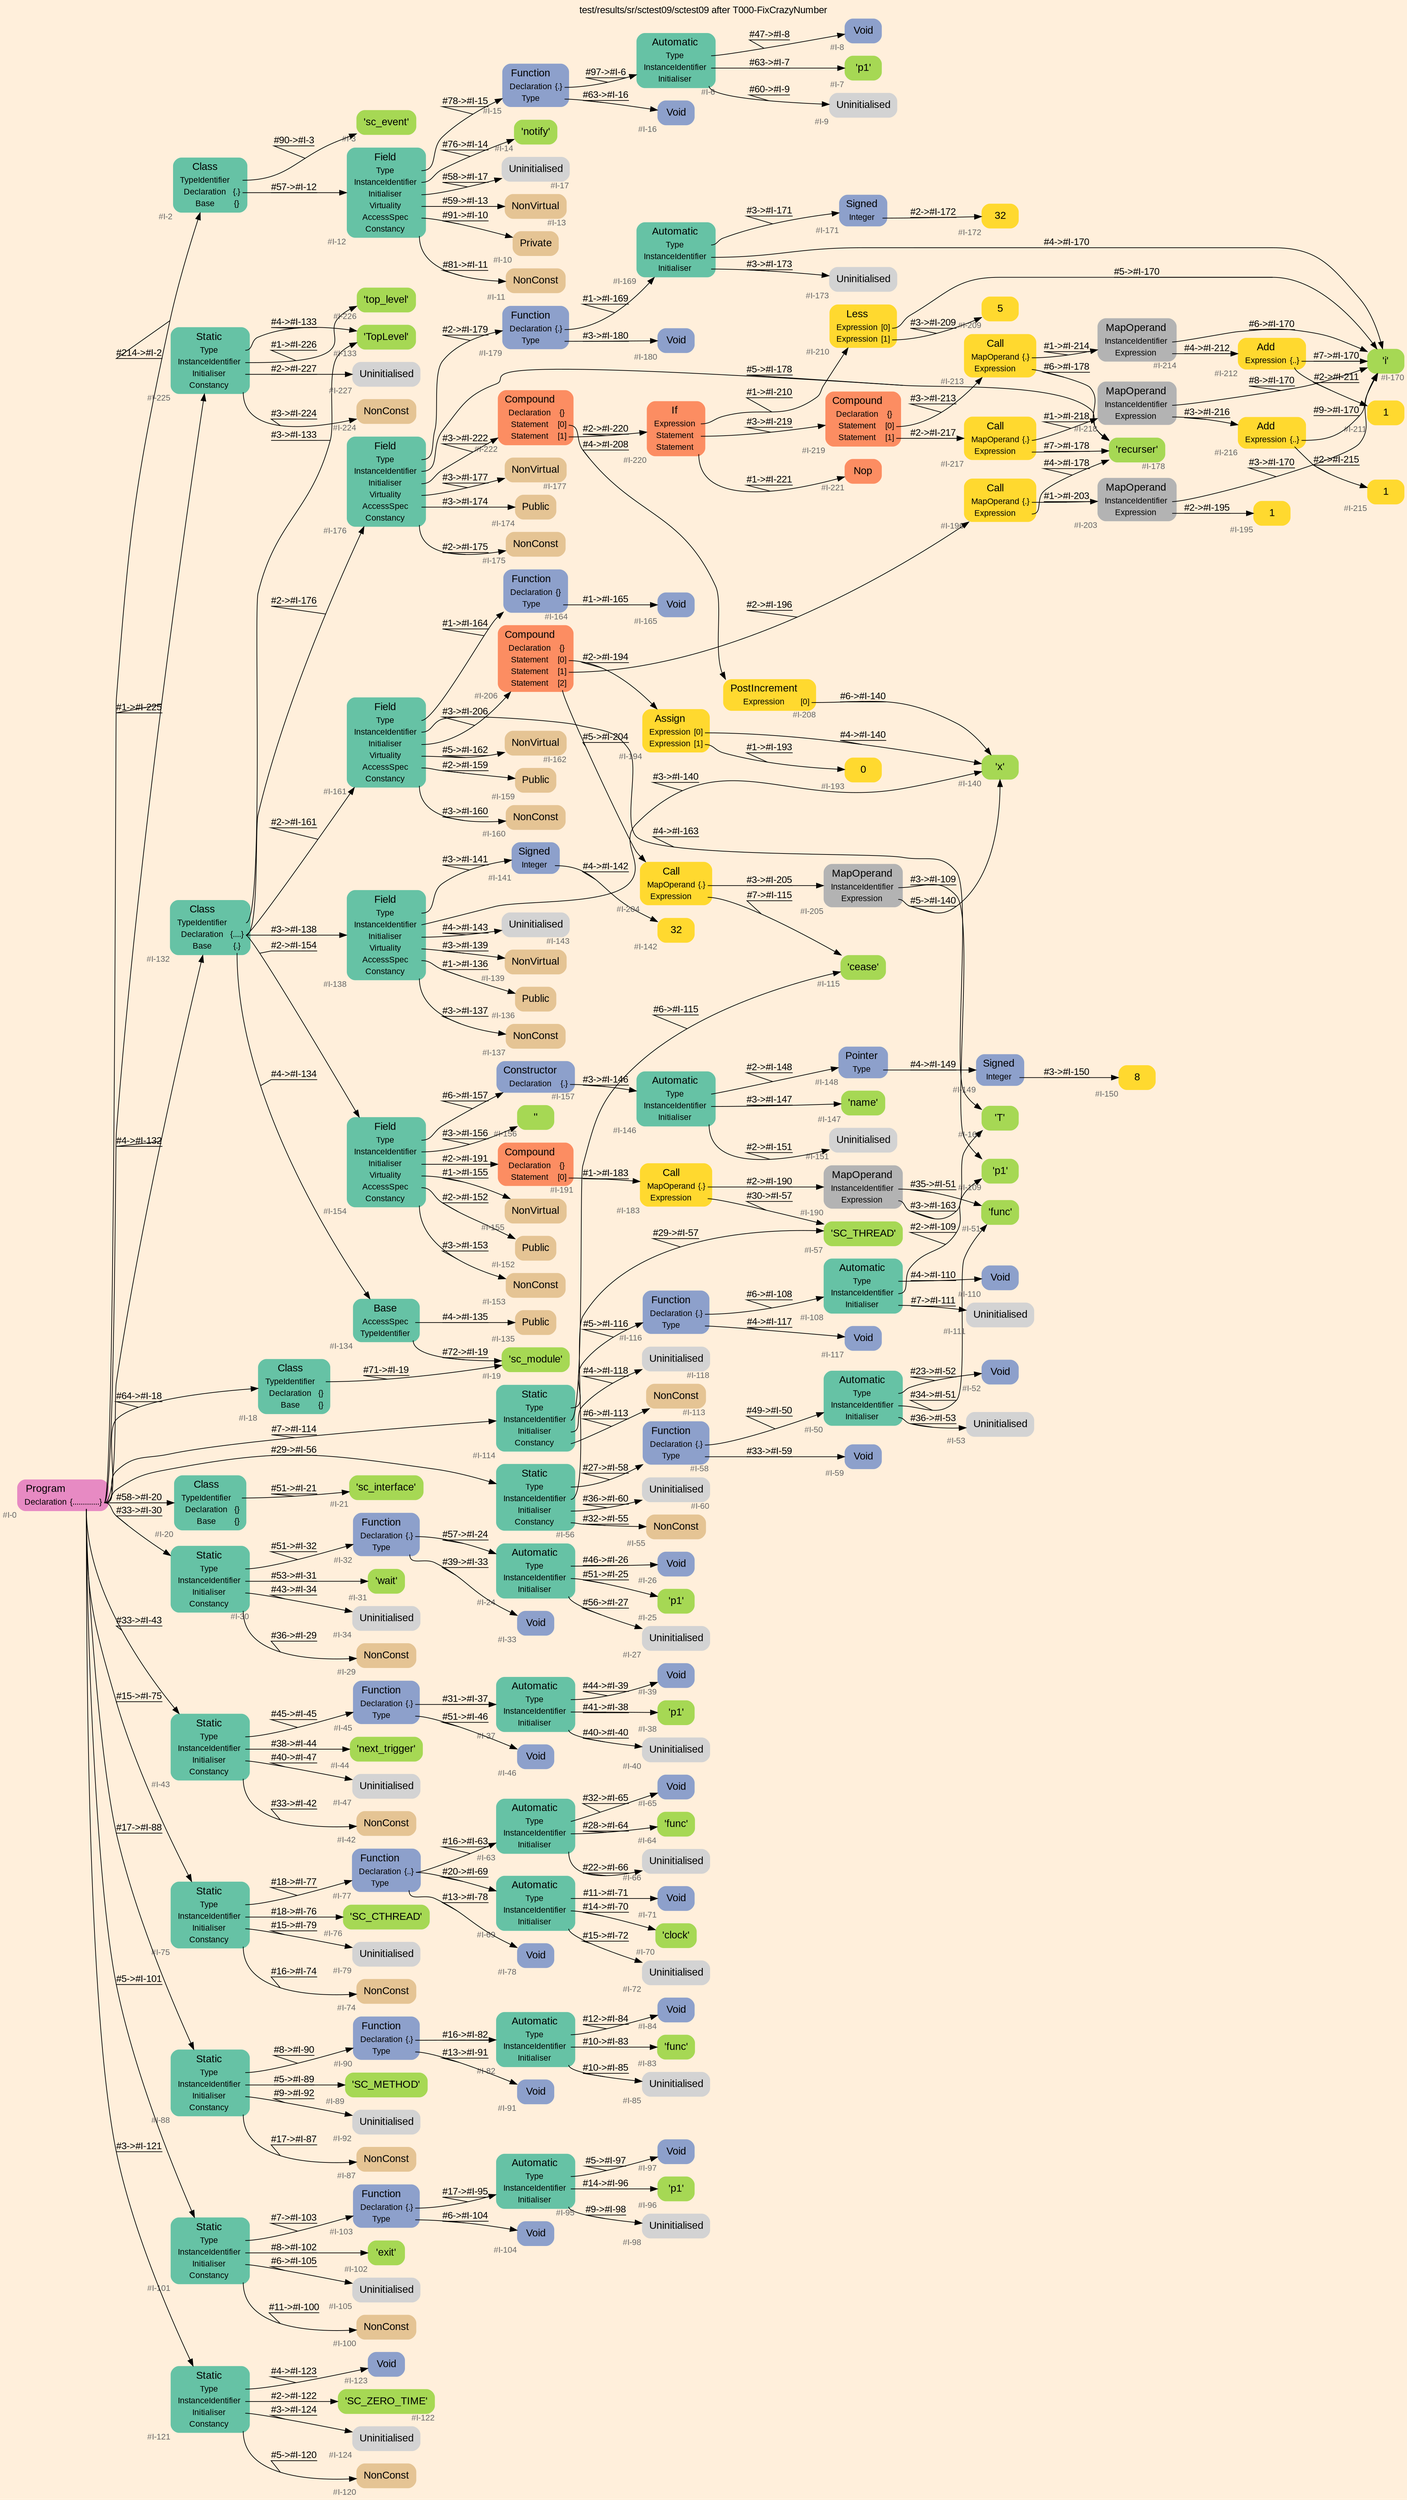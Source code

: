 digraph "test/results/sr/sctest09/sctest09 after T000-FixCrazyNumber" {
label = "test/results/sr/sctest09/sctest09 after T000-FixCrazyNumber"
labelloc = t
graph [
    rankdir = "LR"
    ranksep = 0.3
    bgcolor = antiquewhite1
    color = black
    fontcolor = black
    fontname = "Arial"
];
node [
    fontname = "Arial"
];
edge [
    fontname = "Arial"
];

// -------------------- node figure --------------------
// -------- block #I-0 ----------
"#I-0" [
    fillcolor = "/set28/4"
    xlabel = "#I-0"
    fontsize = "12"
    fontcolor = grey40
    shape = "plaintext"
    label = <<TABLE BORDER="0" CELLBORDER="0" CELLSPACING="0">
     <TR><TD><FONT COLOR="black" POINT-SIZE="15">Program</FONT></TD></TR>
     <TR><TD><FONT COLOR="black" POINT-SIZE="12">Declaration</FONT></TD><TD PORT="port0"><FONT COLOR="black" POINT-SIZE="12">{.............}</FONT></TD></TR>
    </TABLE>>
    style = "rounded,filled"
];

// -------- block #I-2 ----------
"#I-2" [
    fillcolor = "/set28/1"
    xlabel = "#I-2"
    fontsize = "12"
    fontcolor = grey40
    shape = "plaintext"
    label = <<TABLE BORDER="0" CELLBORDER="0" CELLSPACING="0">
     <TR><TD><FONT COLOR="black" POINT-SIZE="15">Class</FONT></TD></TR>
     <TR><TD><FONT COLOR="black" POINT-SIZE="12">TypeIdentifier</FONT></TD><TD PORT="port0"></TD></TR>
     <TR><TD><FONT COLOR="black" POINT-SIZE="12">Declaration</FONT></TD><TD PORT="port1"><FONT COLOR="black" POINT-SIZE="12">{.}</FONT></TD></TR>
     <TR><TD><FONT COLOR="black" POINT-SIZE="12">Base</FONT></TD><TD PORT="port2"><FONT COLOR="black" POINT-SIZE="12">{}</FONT></TD></TR>
    </TABLE>>
    style = "rounded,filled"
];

// -------- block #I-3 ----------
"#I-3" [
    fillcolor = "/set28/5"
    xlabel = "#I-3"
    fontsize = "12"
    fontcolor = grey40
    shape = "plaintext"
    label = <<TABLE BORDER="0" CELLBORDER="0" CELLSPACING="0">
     <TR><TD><FONT COLOR="black" POINT-SIZE="15">'sc_event'</FONT></TD></TR>
    </TABLE>>
    style = "rounded,filled"
];

// -------- block #I-12 ----------
"#I-12" [
    fillcolor = "/set28/1"
    xlabel = "#I-12"
    fontsize = "12"
    fontcolor = grey40
    shape = "plaintext"
    label = <<TABLE BORDER="0" CELLBORDER="0" CELLSPACING="0">
     <TR><TD><FONT COLOR="black" POINT-SIZE="15">Field</FONT></TD></TR>
     <TR><TD><FONT COLOR="black" POINT-SIZE="12">Type</FONT></TD><TD PORT="port0"></TD></TR>
     <TR><TD><FONT COLOR="black" POINT-SIZE="12">InstanceIdentifier</FONT></TD><TD PORT="port1"></TD></TR>
     <TR><TD><FONT COLOR="black" POINT-SIZE="12">Initialiser</FONT></TD><TD PORT="port2"></TD></TR>
     <TR><TD><FONT COLOR="black" POINT-SIZE="12">Virtuality</FONT></TD><TD PORT="port3"></TD></TR>
     <TR><TD><FONT COLOR="black" POINT-SIZE="12">AccessSpec</FONT></TD><TD PORT="port4"></TD></TR>
     <TR><TD><FONT COLOR="black" POINT-SIZE="12">Constancy</FONT></TD><TD PORT="port5"></TD></TR>
    </TABLE>>
    style = "rounded,filled"
];

// -------- block #I-15 ----------
"#I-15" [
    fillcolor = "/set28/3"
    xlabel = "#I-15"
    fontsize = "12"
    fontcolor = grey40
    shape = "plaintext"
    label = <<TABLE BORDER="0" CELLBORDER="0" CELLSPACING="0">
     <TR><TD><FONT COLOR="black" POINT-SIZE="15">Function</FONT></TD></TR>
     <TR><TD><FONT COLOR="black" POINT-SIZE="12">Declaration</FONT></TD><TD PORT="port0"><FONT COLOR="black" POINT-SIZE="12">{.}</FONT></TD></TR>
     <TR><TD><FONT COLOR="black" POINT-SIZE="12">Type</FONT></TD><TD PORT="port1"></TD></TR>
    </TABLE>>
    style = "rounded,filled"
];

// -------- block #I-6 ----------
"#I-6" [
    fillcolor = "/set28/1"
    xlabel = "#I-6"
    fontsize = "12"
    fontcolor = grey40
    shape = "plaintext"
    label = <<TABLE BORDER="0" CELLBORDER="0" CELLSPACING="0">
     <TR><TD><FONT COLOR="black" POINT-SIZE="15">Automatic</FONT></TD></TR>
     <TR><TD><FONT COLOR="black" POINT-SIZE="12">Type</FONT></TD><TD PORT="port0"></TD></TR>
     <TR><TD><FONT COLOR="black" POINT-SIZE="12">InstanceIdentifier</FONT></TD><TD PORT="port1"></TD></TR>
     <TR><TD><FONT COLOR="black" POINT-SIZE="12">Initialiser</FONT></TD><TD PORT="port2"></TD></TR>
    </TABLE>>
    style = "rounded,filled"
];

// -------- block #I-8 ----------
"#I-8" [
    fillcolor = "/set28/3"
    xlabel = "#I-8"
    fontsize = "12"
    fontcolor = grey40
    shape = "plaintext"
    label = <<TABLE BORDER="0" CELLBORDER="0" CELLSPACING="0">
     <TR><TD><FONT COLOR="black" POINT-SIZE="15">Void</FONT></TD></TR>
    </TABLE>>
    style = "rounded,filled"
];

// -------- block #I-7 ----------
"#I-7" [
    fillcolor = "/set28/5"
    xlabel = "#I-7"
    fontsize = "12"
    fontcolor = grey40
    shape = "plaintext"
    label = <<TABLE BORDER="0" CELLBORDER="0" CELLSPACING="0">
     <TR><TD><FONT COLOR="black" POINT-SIZE="15">'p1'</FONT></TD></TR>
    </TABLE>>
    style = "rounded,filled"
];

// -------- block #I-9 ----------
"#I-9" [
    xlabel = "#I-9"
    fontsize = "12"
    fontcolor = grey40
    shape = "plaintext"
    label = <<TABLE BORDER="0" CELLBORDER="0" CELLSPACING="0">
     <TR><TD><FONT COLOR="black" POINT-SIZE="15">Uninitialised</FONT></TD></TR>
    </TABLE>>
    style = "rounded,filled"
];

// -------- block #I-16 ----------
"#I-16" [
    fillcolor = "/set28/3"
    xlabel = "#I-16"
    fontsize = "12"
    fontcolor = grey40
    shape = "plaintext"
    label = <<TABLE BORDER="0" CELLBORDER="0" CELLSPACING="0">
     <TR><TD><FONT COLOR="black" POINT-SIZE="15">Void</FONT></TD></TR>
    </TABLE>>
    style = "rounded,filled"
];

// -------- block #I-14 ----------
"#I-14" [
    fillcolor = "/set28/5"
    xlabel = "#I-14"
    fontsize = "12"
    fontcolor = grey40
    shape = "plaintext"
    label = <<TABLE BORDER="0" CELLBORDER="0" CELLSPACING="0">
     <TR><TD><FONT COLOR="black" POINT-SIZE="15">'notify'</FONT></TD></TR>
    </TABLE>>
    style = "rounded,filled"
];

// -------- block #I-17 ----------
"#I-17" [
    xlabel = "#I-17"
    fontsize = "12"
    fontcolor = grey40
    shape = "plaintext"
    label = <<TABLE BORDER="0" CELLBORDER="0" CELLSPACING="0">
     <TR><TD><FONT COLOR="black" POINT-SIZE="15">Uninitialised</FONT></TD></TR>
    </TABLE>>
    style = "rounded,filled"
];

// -------- block #I-13 ----------
"#I-13" [
    fillcolor = "/set28/7"
    xlabel = "#I-13"
    fontsize = "12"
    fontcolor = grey40
    shape = "plaintext"
    label = <<TABLE BORDER="0" CELLBORDER="0" CELLSPACING="0">
     <TR><TD><FONT COLOR="black" POINT-SIZE="15">NonVirtual</FONT></TD></TR>
    </TABLE>>
    style = "rounded,filled"
];

// -------- block #I-10 ----------
"#I-10" [
    fillcolor = "/set28/7"
    xlabel = "#I-10"
    fontsize = "12"
    fontcolor = grey40
    shape = "plaintext"
    label = <<TABLE BORDER="0" CELLBORDER="0" CELLSPACING="0">
     <TR><TD><FONT COLOR="black" POINT-SIZE="15">Private</FONT></TD></TR>
    </TABLE>>
    style = "rounded,filled"
];

// -------- block #I-11 ----------
"#I-11" [
    fillcolor = "/set28/7"
    xlabel = "#I-11"
    fontsize = "12"
    fontcolor = grey40
    shape = "plaintext"
    label = <<TABLE BORDER="0" CELLBORDER="0" CELLSPACING="0">
     <TR><TD><FONT COLOR="black" POINT-SIZE="15">NonConst</FONT></TD></TR>
    </TABLE>>
    style = "rounded,filled"
];

// -------- block #I-18 ----------
"#I-18" [
    fillcolor = "/set28/1"
    xlabel = "#I-18"
    fontsize = "12"
    fontcolor = grey40
    shape = "plaintext"
    label = <<TABLE BORDER="0" CELLBORDER="0" CELLSPACING="0">
     <TR><TD><FONT COLOR="black" POINT-SIZE="15">Class</FONT></TD></TR>
     <TR><TD><FONT COLOR="black" POINT-SIZE="12">TypeIdentifier</FONT></TD><TD PORT="port0"></TD></TR>
     <TR><TD><FONT COLOR="black" POINT-SIZE="12">Declaration</FONT></TD><TD PORT="port1"><FONT COLOR="black" POINT-SIZE="12">{}</FONT></TD></TR>
     <TR><TD><FONT COLOR="black" POINT-SIZE="12">Base</FONT></TD><TD PORT="port2"><FONT COLOR="black" POINT-SIZE="12">{}</FONT></TD></TR>
    </TABLE>>
    style = "rounded,filled"
];

// -------- block #I-19 ----------
"#I-19" [
    fillcolor = "/set28/5"
    xlabel = "#I-19"
    fontsize = "12"
    fontcolor = grey40
    shape = "plaintext"
    label = <<TABLE BORDER="0" CELLBORDER="0" CELLSPACING="0">
     <TR><TD><FONT COLOR="black" POINT-SIZE="15">'sc_module'</FONT></TD></TR>
    </TABLE>>
    style = "rounded,filled"
];

// -------- block #I-20 ----------
"#I-20" [
    fillcolor = "/set28/1"
    xlabel = "#I-20"
    fontsize = "12"
    fontcolor = grey40
    shape = "plaintext"
    label = <<TABLE BORDER="0" CELLBORDER="0" CELLSPACING="0">
     <TR><TD><FONT COLOR="black" POINT-SIZE="15">Class</FONT></TD></TR>
     <TR><TD><FONT COLOR="black" POINT-SIZE="12">TypeIdentifier</FONT></TD><TD PORT="port0"></TD></TR>
     <TR><TD><FONT COLOR="black" POINT-SIZE="12">Declaration</FONT></TD><TD PORT="port1"><FONT COLOR="black" POINT-SIZE="12">{}</FONT></TD></TR>
     <TR><TD><FONT COLOR="black" POINT-SIZE="12">Base</FONT></TD><TD PORT="port2"><FONT COLOR="black" POINT-SIZE="12">{}</FONT></TD></TR>
    </TABLE>>
    style = "rounded,filled"
];

// -------- block #I-21 ----------
"#I-21" [
    fillcolor = "/set28/5"
    xlabel = "#I-21"
    fontsize = "12"
    fontcolor = grey40
    shape = "plaintext"
    label = <<TABLE BORDER="0" CELLBORDER="0" CELLSPACING="0">
     <TR><TD><FONT COLOR="black" POINT-SIZE="15">'sc_interface'</FONT></TD></TR>
    </TABLE>>
    style = "rounded,filled"
];

// -------- block #I-30 ----------
"#I-30" [
    fillcolor = "/set28/1"
    xlabel = "#I-30"
    fontsize = "12"
    fontcolor = grey40
    shape = "plaintext"
    label = <<TABLE BORDER="0" CELLBORDER="0" CELLSPACING="0">
     <TR><TD><FONT COLOR="black" POINT-SIZE="15">Static</FONT></TD></TR>
     <TR><TD><FONT COLOR="black" POINT-SIZE="12">Type</FONT></TD><TD PORT="port0"></TD></TR>
     <TR><TD><FONT COLOR="black" POINT-SIZE="12">InstanceIdentifier</FONT></TD><TD PORT="port1"></TD></TR>
     <TR><TD><FONT COLOR="black" POINT-SIZE="12">Initialiser</FONT></TD><TD PORT="port2"></TD></TR>
     <TR><TD><FONT COLOR="black" POINT-SIZE="12">Constancy</FONT></TD><TD PORT="port3"></TD></TR>
    </TABLE>>
    style = "rounded,filled"
];

// -------- block #I-32 ----------
"#I-32" [
    fillcolor = "/set28/3"
    xlabel = "#I-32"
    fontsize = "12"
    fontcolor = grey40
    shape = "plaintext"
    label = <<TABLE BORDER="0" CELLBORDER="0" CELLSPACING="0">
     <TR><TD><FONT COLOR="black" POINT-SIZE="15">Function</FONT></TD></TR>
     <TR><TD><FONT COLOR="black" POINT-SIZE="12">Declaration</FONT></TD><TD PORT="port0"><FONT COLOR="black" POINT-SIZE="12">{.}</FONT></TD></TR>
     <TR><TD><FONT COLOR="black" POINT-SIZE="12">Type</FONT></TD><TD PORT="port1"></TD></TR>
    </TABLE>>
    style = "rounded,filled"
];

// -------- block #I-24 ----------
"#I-24" [
    fillcolor = "/set28/1"
    xlabel = "#I-24"
    fontsize = "12"
    fontcolor = grey40
    shape = "plaintext"
    label = <<TABLE BORDER="0" CELLBORDER="0" CELLSPACING="0">
     <TR><TD><FONT COLOR="black" POINT-SIZE="15">Automatic</FONT></TD></TR>
     <TR><TD><FONT COLOR="black" POINT-SIZE="12">Type</FONT></TD><TD PORT="port0"></TD></TR>
     <TR><TD><FONT COLOR="black" POINT-SIZE="12">InstanceIdentifier</FONT></TD><TD PORT="port1"></TD></TR>
     <TR><TD><FONT COLOR="black" POINT-SIZE="12">Initialiser</FONT></TD><TD PORT="port2"></TD></TR>
    </TABLE>>
    style = "rounded,filled"
];

// -------- block #I-26 ----------
"#I-26" [
    fillcolor = "/set28/3"
    xlabel = "#I-26"
    fontsize = "12"
    fontcolor = grey40
    shape = "plaintext"
    label = <<TABLE BORDER="0" CELLBORDER="0" CELLSPACING="0">
     <TR><TD><FONT COLOR="black" POINT-SIZE="15">Void</FONT></TD></TR>
    </TABLE>>
    style = "rounded,filled"
];

// -------- block #I-25 ----------
"#I-25" [
    fillcolor = "/set28/5"
    xlabel = "#I-25"
    fontsize = "12"
    fontcolor = grey40
    shape = "plaintext"
    label = <<TABLE BORDER="0" CELLBORDER="0" CELLSPACING="0">
     <TR><TD><FONT COLOR="black" POINT-SIZE="15">'p1'</FONT></TD></TR>
    </TABLE>>
    style = "rounded,filled"
];

// -------- block #I-27 ----------
"#I-27" [
    xlabel = "#I-27"
    fontsize = "12"
    fontcolor = grey40
    shape = "plaintext"
    label = <<TABLE BORDER="0" CELLBORDER="0" CELLSPACING="0">
     <TR><TD><FONT COLOR="black" POINT-SIZE="15">Uninitialised</FONT></TD></TR>
    </TABLE>>
    style = "rounded,filled"
];

// -------- block #I-33 ----------
"#I-33" [
    fillcolor = "/set28/3"
    xlabel = "#I-33"
    fontsize = "12"
    fontcolor = grey40
    shape = "plaintext"
    label = <<TABLE BORDER="0" CELLBORDER="0" CELLSPACING="0">
     <TR><TD><FONT COLOR="black" POINT-SIZE="15">Void</FONT></TD></TR>
    </TABLE>>
    style = "rounded,filled"
];

// -------- block #I-31 ----------
"#I-31" [
    fillcolor = "/set28/5"
    xlabel = "#I-31"
    fontsize = "12"
    fontcolor = grey40
    shape = "plaintext"
    label = <<TABLE BORDER="0" CELLBORDER="0" CELLSPACING="0">
     <TR><TD><FONT COLOR="black" POINT-SIZE="15">'wait'</FONT></TD></TR>
    </TABLE>>
    style = "rounded,filled"
];

// -------- block #I-34 ----------
"#I-34" [
    xlabel = "#I-34"
    fontsize = "12"
    fontcolor = grey40
    shape = "plaintext"
    label = <<TABLE BORDER="0" CELLBORDER="0" CELLSPACING="0">
     <TR><TD><FONT COLOR="black" POINT-SIZE="15">Uninitialised</FONT></TD></TR>
    </TABLE>>
    style = "rounded,filled"
];

// -------- block #I-29 ----------
"#I-29" [
    fillcolor = "/set28/7"
    xlabel = "#I-29"
    fontsize = "12"
    fontcolor = grey40
    shape = "plaintext"
    label = <<TABLE BORDER="0" CELLBORDER="0" CELLSPACING="0">
     <TR><TD><FONT COLOR="black" POINT-SIZE="15">NonConst</FONT></TD></TR>
    </TABLE>>
    style = "rounded,filled"
];

// -------- block #I-43 ----------
"#I-43" [
    fillcolor = "/set28/1"
    xlabel = "#I-43"
    fontsize = "12"
    fontcolor = grey40
    shape = "plaintext"
    label = <<TABLE BORDER="0" CELLBORDER="0" CELLSPACING="0">
     <TR><TD><FONT COLOR="black" POINT-SIZE="15">Static</FONT></TD></TR>
     <TR><TD><FONT COLOR="black" POINT-SIZE="12">Type</FONT></TD><TD PORT="port0"></TD></TR>
     <TR><TD><FONT COLOR="black" POINT-SIZE="12">InstanceIdentifier</FONT></TD><TD PORT="port1"></TD></TR>
     <TR><TD><FONT COLOR="black" POINT-SIZE="12">Initialiser</FONT></TD><TD PORT="port2"></TD></TR>
     <TR><TD><FONT COLOR="black" POINT-SIZE="12">Constancy</FONT></TD><TD PORT="port3"></TD></TR>
    </TABLE>>
    style = "rounded,filled"
];

// -------- block #I-45 ----------
"#I-45" [
    fillcolor = "/set28/3"
    xlabel = "#I-45"
    fontsize = "12"
    fontcolor = grey40
    shape = "plaintext"
    label = <<TABLE BORDER="0" CELLBORDER="0" CELLSPACING="0">
     <TR><TD><FONT COLOR="black" POINT-SIZE="15">Function</FONT></TD></TR>
     <TR><TD><FONT COLOR="black" POINT-SIZE="12">Declaration</FONT></TD><TD PORT="port0"><FONT COLOR="black" POINT-SIZE="12">{.}</FONT></TD></TR>
     <TR><TD><FONT COLOR="black" POINT-SIZE="12">Type</FONT></TD><TD PORT="port1"></TD></TR>
    </TABLE>>
    style = "rounded,filled"
];

// -------- block #I-37 ----------
"#I-37" [
    fillcolor = "/set28/1"
    xlabel = "#I-37"
    fontsize = "12"
    fontcolor = grey40
    shape = "plaintext"
    label = <<TABLE BORDER="0" CELLBORDER="0" CELLSPACING="0">
     <TR><TD><FONT COLOR="black" POINT-SIZE="15">Automatic</FONT></TD></TR>
     <TR><TD><FONT COLOR="black" POINT-SIZE="12">Type</FONT></TD><TD PORT="port0"></TD></TR>
     <TR><TD><FONT COLOR="black" POINT-SIZE="12">InstanceIdentifier</FONT></TD><TD PORT="port1"></TD></TR>
     <TR><TD><FONT COLOR="black" POINT-SIZE="12">Initialiser</FONT></TD><TD PORT="port2"></TD></TR>
    </TABLE>>
    style = "rounded,filled"
];

// -------- block #I-39 ----------
"#I-39" [
    fillcolor = "/set28/3"
    xlabel = "#I-39"
    fontsize = "12"
    fontcolor = grey40
    shape = "plaintext"
    label = <<TABLE BORDER="0" CELLBORDER="0" CELLSPACING="0">
     <TR><TD><FONT COLOR="black" POINT-SIZE="15">Void</FONT></TD></TR>
    </TABLE>>
    style = "rounded,filled"
];

// -------- block #I-38 ----------
"#I-38" [
    fillcolor = "/set28/5"
    xlabel = "#I-38"
    fontsize = "12"
    fontcolor = grey40
    shape = "plaintext"
    label = <<TABLE BORDER="0" CELLBORDER="0" CELLSPACING="0">
     <TR><TD><FONT COLOR="black" POINT-SIZE="15">'p1'</FONT></TD></TR>
    </TABLE>>
    style = "rounded,filled"
];

// -------- block #I-40 ----------
"#I-40" [
    xlabel = "#I-40"
    fontsize = "12"
    fontcolor = grey40
    shape = "plaintext"
    label = <<TABLE BORDER="0" CELLBORDER="0" CELLSPACING="0">
     <TR><TD><FONT COLOR="black" POINT-SIZE="15">Uninitialised</FONT></TD></TR>
    </TABLE>>
    style = "rounded,filled"
];

// -------- block #I-46 ----------
"#I-46" [
    fillcolor = "/set28/3"
    xlabel = "#I-46"
    fontsize = "12"
    fontcolor = grey40
    shape = "plaintext"
    label = <<TABLE BORDER="0" CELLBORDER="0" CELLSPACING="0">
     <TR><TD><FONT COLOR="black" POINT-SIZE="15">Void</FONT></TD></TR>
    </TABLE>>
    style = "rounded,filled"
];

// -------- block #I-44 ----------
"#I-44" [
    fillcolor = "/set28/5"
    xlabel = "#I-44"
    fontsize = "12"
    fontcolor = grey40
    shape = "plaintext"
    label = <<TABLE BORDER="0" CELLBORDER="0" CELLSPACING="0">
     <TR><TD><FONT COLOR="black" POINT-SIZE="15">'next_trigger'</FONT></TD></TR>
    </TABLE>>
    style = "rounded,filled"
];

// -------- block #I-47 ----------
"#I-47" [
    xlabel = "#I-47"
    fontsize = "12"
    fontcolor = grey40
    shape = "plaintext"
    label = <<TABLE BORDER="0" CELLBORDER="0" CELLSPACING="0">
     <TR><TD><FONT COLOR="black" POINT-SIZE="15">Uninitialised</FONT></TD></TR>
    </TABLE>>
    style = "rounded,filled"
];

// -------- block #I-42 ----------
"#I-42" [
    fillcolor = "/set28/7"
    xlabel = "#I-42"
    fontsize = "12"
    fontcolor = grey40
    shape = "plaintext"
    label = <<TABLE BORDER="0" CELLBORDER="0" CELLSPACING="0">
     <TR><TD><FONT COLOR="black" POINT-SIZE="15">NonConst</FONT></TD></TR>
    </TABLE>>
    style = "rounded,filled"
];

// -------- block #I-56 ----------
"#I-56" [
    fillcolor = "/set28/1"
    xlabel = "#I-56"
    fontsize = "12"
    fontcolor = grey40
    shape = "plaintext"
    label = <<TABLE BORDER="0" CELLBORDER="0" CELLSPACING="0">
     <TR><TD><FONT COLOR="black" POINT-SIZE="15">Static</FONT></TD></TR>
     <TR><TD><FONT COLOR="black" POINT-SIZE="12">Type</FONT></TD><TD PORT="port0"></TD></TR>
     <TR><TD><FONT COLOR="black" POINT-SIZE="12">InstanceIdentifier</FONT></TD><TD PORT="port1"></TD></TR>
     <TR><TD><FONT COLOR="black" POINT-SIZE="12">Initialiser</FONT></TD><TD PORT="port2"></TD></TR>
     <TR><TD><FONT COLOR="black" POINT-SIZE="12">Constancy</FONT></TD><TD PORT="port3"></TD></TR>
    </TABLE>>
    style = "rounded,filled"
];

// -------- block #I-58 ----------
"#I-58" [
    fillcolor = "/set28/3"
    xlabel = "#I-58"
    fontsize = "12"
    fontcolor = grey40
    shape = "plaintext"
    label = <<TABLE BORDER="0" CELLBORDER="0" CELLSPACING="0">
     <TR><TD><FONT COLOR="black" POINT-SIZE="15">Function</FONT></TD></TR>
     <TR><TD><FONT COLOR="black" POINT-SIZE="12">Declaration</FONT></TD><TD PORT="port0"><FONT COLOR="black" POINT-SIZE="12">{.}</FONT></TD></TR>
     <TR><TD><FONT COLOR="black" POINT-SIZE="12">Type</FONT></TD><TD PORT="port1"></TD></TR>
    </TABLE>>
    style = "rounded,filled"
];

// -------- block #I-50 ----------
"#I-50" [
    fillcolor = "/set28/1"
    xlabel = "#I-50"
    fontsize = "12"
    fontcolor = grey40
    shape = "plaintext"
    label = <<TABLE BORDER="0" CELLBORDER="0" CELLSPACING="0">
     <TR><TD><FONT COLOR="black" POINT-SIZE="15">Automatic</FONT></TD></TR>
     <TR><TD><FONT COLOR="black" POINT-SIZE="12">Type</FONT></TD><TD PORT="port0"></TD></TR>
     <TR><TD><FONT COLOR="black" POINT-SIZE="12">InstanceIdentifier</FONT></TD><TD PORT="port1"></TD></TR>
     <TR><TD><FONT COLOR="black" POINT-SIZE="12">Initialiser</FONT></TD><TD PORT="port2"></TD></TR>
    </TABLE>>
    style = "rounded,filled"
];

// -------- block #I-52 ----------
"#I-52" [
    fillcolor = "/set28/3"
    xlabel = "#I-52"
    fontsize = "12"
    fontcolor = grey40
    shape = "plaintext"
    label = <<TABLE BORDER="0" CELLBORDER="0" CELLSPACING="0">
     <TR><TD><FONT COLOR="black" POINT-SIZE="15">Void</FONT></TD></TR>
    </TABLE>>
    style = "rounded,filled"
];

// -------- block #I-51 ----------
"#I-51" [
    fillcolor = "/set28/5"
    xlabel = "#I-51"
    fontsize = "12"
    fontcolor = grey40
    shape = "plaintext"
    label = <<TABLE BORDER="0" CELLBORDER="0" CELLSPACING="0">
     <TR><TD><FONT COLOR="black" POINT-SIZE="15">'func'</FONT></TD></TR>
    </TABLE>>
    style = "rounded,filled"
];

// -------- block #I-53 ----------
"#I-53" [
    xlabel = "#I-53"
    fontsize = "12"
    fontcolor = grey40
    shape = "plaintext"
    label = <<TABLE BORDER="0" CELLBORDER="0" CELLSPACING="0">
     <TR><TD><FONT COLOR="black" POINT-SIZE="15">Uninitialised</FONT></TD></TR>
    </TABLE>>
    style = "rounded,filled"
];

// -------- block #I-59 ----------
"#I-59" [
    fillcolor = "/set28/3"
    xlabel = "#I-59"
    fontsize = "12"
    fontcolor = grey40
    shape = "plaintext"
    label = <<TABLE BORDER="0" CELLBORDER="0" CELLSPACING="0">
     <TR><TD><FONT COLOR="black" POINT-SIZE="15">Void</FONT></TD></TR>
    </TABLE>>
    style = "rounded,filled"
];

// -------- block #I-57 ----------
"#I-57" [
    fillcolor = "/set28/5"
    xlabel = "#I-57"
    fontsize = "12"
    fontcolor = grey40
    shape = "plaintext"
    label = <<TABLE BORDER="0" CELLBORDER="0" CELLSPACING="0">
     <TR><TD><FONT COLOR="black" POINT-SIZE="15">'SC_THREAD'</FONT></TD></TR>
    </TABLE>>
    style = "rounded,filled"
];

// -------- block #I-60 ----------
"#I-60" [
    xlabel = "#I-60"
    fontsize = "12"
    fontcolor = grey40
    shape = "plaintext"
    label = <<TABLE BORDER="0" CELLBORDER="0" CELLSPACING="0">
     <TR><TD><FONT COLOR="black" POINT-SIZE="15">Uninitialised</FONT></TD></TR>
    </TABLE>>
    style = "rounded,filled"
];

// -------- block #I-55 ----------
"#I-55" [
    fillcolor = "/set28/7"
    xlabel = "#I-55"
    fontsize = "12"
    fontcolor = grey40
    shape = "plaintext"
    label = <<TABLE BORDER="0" CELLBORDER="0" CELLSPACING="0">
     <TR><TD><FONT COLOR="black" POINT-SIZE="15">NonConst</FONT></TD></TR>
    </TABLE>>
    style = "rounded,filled"
];

// -------- block #I-75 ----------
"#I-75" [
    fillcolor = "/set28/1"
    xlabel = "#I-75"
    fontsize = "12"
    fontcolor = grey40
    shape = "plaintext"
    label = <<TABLE BORDER="0" CELLBORDER="0" CELLSPACING="0">
     <TR><TD><FONT COLOR="black" POINT-SIZE="15">Static</FONT></TD></TR>
     <TR><TD><FONT COLOR="black" POINT-SIZE="12">Type</FONT></TD><TD PORT="port0"></TD></TR>
     <TR><TD><FONT COLOR="black" POINT-SIZE="12">InstanceIdentifier</FONT></TD><TD PORT="port1"></TD></TR>
     <TR><TD><FONT COLOR="black" POINT-SIZE="12">Initialiser</FONT></TD><TD PORT="port2"></TD></TR>
     <TR><TD><FONT COLOR="black" POINT-SIZE="12">Constancy</FONT></TD><TD PORT="port3"></TD></TR>
    </TABLE>>
    style = "rounded,filled"
];

// -------- block #I-77 ----------
"#I-77" [
    fillcolor = "/set28/3"
    xlabel = "#I-77"
    fontsize = "12"
    fontcolor = grey40
    shape = "plaintext"
    label = <<TABLE BORDER="0" CELLBORDER="0" CELLSPACING="0">
     <TR><TD><FONT COLOR="black" POINT-SIZE="15">Function</FONT></TD></TR>
     <TR><TD><FONT COLOR="black" POINT-SIZE="12">Declaration</FONT></TD><TD PORT="port0"><FONT COLOR="black" POINT-SIZE="12">{..}</FONT></TD></TR>
     <TR><TD><FONT COLOR="black" POINT-SIZE="12">Type</FONT></TD><TD PORT="port1"></TD></TR>
    </TABLE>>
    style = "rounded,filled"
];

// -------- block #I-63 ----------
"#I-63" [
    fillcolor = "/set28/1"
    xlabel = "#I-63"
    fontsize = "12"
    fontcolor = grey40
    shape = "plaintext"
    label = <<TABLE BORDER="0" CELLBORDER="0" CELLSPACING="0">
     <TR><TD><FONT COLOR="black" POINT-SIZE="15">Automatic</FONT></TD></TR>
     <TR><TD><FONT COLOR="black" POINT-SIZE="12">Type</FONT></TD><TD PORT="port0"></TD></TR>
     <TR><TD><FONT COLOR="black" POINT-SIZE="12">InstanceIdentifier</FONT></TD><TD PORT="port1"></TD></TR>
     <TR><TD><FONT COLOR="black" POINT-SIZE="12">Initialiser</FONT></TD><TD PORT="port2"></TD></TR>
    </TABLE>>
    style = "rounded,filled"
];

// -------- block #I-65 ----------
"#I-65" [
    fillcolor = "/set28/3"
    xlabel = "#I-65"
    fontsize = "12"
    fontcolor = grey40
    shape = "plaintext"
    label = <<TABLE BORDER="0" CELLBORDER="0" CELLSPACING="0">
     <TR><TD><FONT COLOR="black" POINT-SIZE="15">Void</FONT></TD></TR>
    </TABLE>>
    style = "rounded,filled"
];

// -------- block #I-64 ----------
"#I-64" [
    fillcolor = "/set28/5"
    xlabel = "#I-64"
    fontsize = "12"
    fontcolor = grey40
    shape = "plaintext"
    label = <<TABLE BORDER="0" CELLBORDER="0" CELLSPACING="0">
     <TR><TD><FONT COLOR="black" POINT-SIZE="15">'func'</FONT></TD></TR>
    </TABLE>>
    style = "rounded,filled"
];

// -------- block #I-66 ----------
"#I-66" [
    xlabel = "#I-66"
    fontsize = "12"
    fontcolor = grey40
    shape = "plaintext"
    label = <<TABLE BORDER="0" CELLBORDER="0" CELLSPACING="0">
     <TR><TD><FONT COLOR="black" POINT-SIZE="15">Uninitialised</FONT></TD></TR>
    </TABLE>>
    style = "rounded,filled"
];

// -------- block #I-69 ----------
"#I-69" [
    fillcolor = "/set28/1"
    xlabel = "#I-69"
    fontsize = "12"
    fontcolor = grey40
    shape = "plaintext"
    label = <<TABLE BORDER="0" CELLBORDER="0" CELLSPACING="0">
     <TR><TD><FONT COLOR="black" POINT-SIZE="15">Automatic</FONT></TD></TR>
     <TR><TD><FONT COLOR="black" POINT-SIZE="12">Type</FONT></TD><TD PORT="port0"></TD></TR>
     <TR><TD><FONT COLOR="black" POINT-SIZE="12">InstanceIdentifier</FONT></TD><TD PORT="port1"></TD></TR>
     <TR><TD><FONT COLOR="black" POINT-SIZE="12">Initialiser</FONT></TD><TD PORT="port2"></TD></TR>
    </TABLE>>
    style = "rounded,filled"
];

// -------- block #I-71 ----------
"#I-71" [
    fillcolor = "/set28/3"
    xlabel = "#I-71"
    fontsize = "12"
    fontcolor = grey40
    shape = "plaintext"
    label = <<TABLE BORDER="0" CELLBORDER="0" CELLSPACING="0">
     <TR><TD><FONT COLOR="black" POINT-SIZE="15">Void</FONT></TD></TR>
    </TABLE>>
    style = "rounded,filled"
];

// -------- block #I-70 ----------
"#I-70" [
    fillcolor = "/set28/5"
    xlabel = "#I-70"
    fontsize = "12"
    fontcolor = grey40
    shape = "plaintext"
    label = <<TABLE BORDER="0" CELLBORDER="0" CELLSPACING="0">
     <TR><TD><FONT COLOR="black" POINT-SIZE="15">'clock'</FONT></TD></TR>
    </TABLE>>
    style = "rounded,filled"
];

// -------- block #I-72 ----------
"#I-72" [
    xlabel = "#I-72"
    fontsize = "12"
    fontcolor = grey40
    shape = "plaintext"
    label = <<TABLE BORDER="0" CELLBORDER="0" CELLSPACING="0">
     <TR><TD><FONT COLOR="black" POINT-SIZE="15">Uninitialised</FONT></TD></TR>
    </TABLE>>
    style = "rounded,filled"
];

// -------- block #I-78 ----------
"#I-78" [
    fillcolor = "/set28/3"
    xlabel = "#I-78"
    fontsize = "12"
    fontcolor = grey40
    shape = "plaintext"
    label = <<TABLE BORDER="0" CELLBORDER="0" CELLSPACING="0">
     <TR><TD><FONT COLOR="black" POINT-SIZE="15">Void</FONT></TD></TR>
    </TABLE>>
    style = "rounded,filled"
];

// -------- block #I-76 ----------
"#I-76" [
    fillcolor = "/set28/5"
    xlabel = "#I-76"
    fontsize = "12"
    fontcolor = grey40
    shape = "plaintext"
    label = <<TABLE BORDER="0" CELLBORDER="0" CELLSPACING="0">
     <TR><TD><FONT COLOR="black" POINT-SIZE="15">'SC_CTHREAD'</FONT></TD></TR>
    </TABLE>>
    style = "rounded,filled"
];

// -------- block #I-79 ----------
"#I-79" [
    xlabel = "#I-79"
    fontsize = "12"
    fontcolor = grey40
    shape = "plaintext"
    label = <<TABLE BORDER="0" CELLBORDER="0" CELLSPACING="0">
     <TR><TD><FONT COLOR="black" POINT-SIZE="15">Uninitialised</FONT></TD></TR>
    </TABLE>>
    style = "rounded,filled"
];

// -------- block #I-74 ----------
"#I-74" [
    fillcolor = "/set28/7"
    xlabel = "#I-74"
    fontsize = "12"
    fontcolor = grey40
    shape = "plaintext"
    label = <<TABLE BORDER="0" CELLBORDER="0" CELLSPACING="0">
     <TR><TD><FONT COLOR="black" POINT-SIZE="15">NonConst</FONT></TD></TR>
    </TABLE>>
    style = "rounded,filled"
];

// -------- block #I-88 ----------
"#I-88" [
    fillcolor = "/set28/1"
    xlabel = "#I-88"
    fontsize = "12"
    fontcolor = grey40
    shape = "plaintext"
    label = <<TABLE BORDER="0" CELLBORDER="0" CELLSPACING="0">
     <TR><TD><FONT COLOR="black" POINT-SIZE="15">Static</FONT></TD></TR>
     <TR><TD><FONT COLOR="black" POINT-SIZE="12">Type</FONT></TD><TD PORT="port0"></TD></TR>
     <TR><TD><FONT COLOR="black" POINT-SIZE="12">InstanceIdentifier</FONT></TD><TD PORT="port1"></TD></TR>
     <TR><TD><FONT COLOR="black" POINT-SIZE="12">Initialiser</FONT></TD><TD PORT="port2"></TD></TR>
     <TR><TD><FONT COLOR="black" POINT-SIZE="12">Constancy</FONT></TD><TD PORT="port3"></TD></TR>
    </TABLE>>
    style = "rounded,filled"
];

// -------- block #I-90 ----------
"#I-90" [
    fillcolor = "/set28/3"
    xlabel = "#I-90"
    fontsize = "12"
    fontcolor = grey40
    shape = "plaintext"
    label = <<TABLE BORDER="0" CELLBORDER="0" CELLSPACING="0">
     <TR><TD><FONT COLOR="black" POINT-SIZE="15">Function</FONT></TD></TR>
     <TR><TD><FONT COLOR="black" POINT-SIZE="12">Declaration</FONT></TD><TD PORT="port0"><FONT COLOR="black" POINT-SIZE="12">{.}</FONT></TD></TR>
     <TR><TD><FONT COLOR="black" POINT-SIZE="12">Type</FONT></TD><TD PORT="port1"></TD></TR>
    </TABLE>>
    style = "rounded,filled"
];

// -------- block #I-82 ----------
"#I-82" [
    fillcolor = "/set28/1"
    xlabel = "#I-82"
    fontsize = "12"
    fontcolor = grey40
    shape = "plaintext"
    label = <<TABLE BORDER="0" CELLBORDER="0" CELLSPACING="0">
     <TR><TD><FONT COLOR="black" POINT-SIZE="15">Automatic</FONT></TD></TR>
     <TR><TD><FONT COLOR="black" POINT-SIZE="12">Type</FONT></TD><TD PORT="port0"></TD></TR>
     <TR><TD><FONT COLOR="black" POINT-SIZE="12">InstanceIdentifier</FONT></TD><TD PORT="port1"></TD></TR>
     <TR><TD><FONT COLOR="black" POINT-SIZE="12">Initialiser</FONT></TD><TD PORT="port2"></TD></TR>
    </TABLE>>
    style = "rounded,filled"
];

// -------- block #I-84 ----------
"#I-84" [
    fillcolor = "/set28/3"
    xlabel = "#I-84"
    fontsize = "12"
    fontcolor = grey40
    shape = "plaintext"
    label = <<TABLE BORDER="0" CELLBORDER="0" CELLSPACING="0">
     <TR><TD><FONT COLOR="black" POINT-SIZE="15">Void</FONT></TD></TR>
    </TABLE>>
    style = "rounded,filled"
];

// -------- block #I-83 ----------
"#I-83" [
    fillcolor = "/set28/5"
    xlabel = "#I-83"
    fontsize = "12"
    fontcolor = grey40
    shape = "plaintext"
    label = <<TABLE BORDER="0" CELLBORDER="0" CELLSPACING="0">
     <TR><TD><FONT COLOR="black" POINT-SIZE="15">'func'</FONT></TD></TR>
    </TABLE>>
    style = "rounded,filled"
];

// -------- block #I-85 ----------
"#I-85" [
    xlabel = "#I-85"
    fontsize = "12"
    fontcolor = grey40
    shape = "plaintext"
    label = <<TABLE BORDER="0" CELLBORDER="0" CELLSPACING="0">
     <TR><TD><FONT COLOR="black" POINT-SIZE="15">Uninitialised</FONT></TD></TR>
    </TABLE>>
    style = "rounded,filled"
];

// -------- block #I-91 ----------
"#I-91" [
    fillcolor = "/set28/3"
    xlabel = "#I-91"
    fontsize = "12"
    fontcolor = grey40
    shape = "plaintext"
    label = <<TABLE BORDER="0" CELLBORDER="0" CELLSPACING="0">
     <TR><TD><FONT COLOR="black" POINT-SIZE="15">Void</FONT></TD></TR>
    </TABLE>>
    style = "rounded,filled"
];

// -------- block #I-89 ----------
"#I-89" [
    fillcolor = "/set28/5"
    xlabel = "#I-89"
    fontsize = "12"
    fontcolor = grey40
    shape = "plaintext"
    label = <<TABLE BORDER="0" CELLBORDER="0" CELLSPACING="0">
     <TR><TD><FONT COLOR="black" POINT-SIZE="15">'SC_METHOD'</FONT></TD></TR>
    </TABLE>>
    style = "rounded,filled"
];

// -------- block #I-92 ----------
"#I-92" [
    xlabel = "#I-92"
    fontsize = "12"
    fontcolor = grey40
    shape = "plaintext"
    label = <<TABLE BORDER="0" CELLBORDER="0" CELLSPACING="0">
     <TR><TD><FONT COLOR="black" POINT-SIZE="15">Uninitialised</FONT></TD></TR>
    </TABLE>>
    style = "rounded,filled"
];

// -------- block #I-87 ----------
"#I-87" [
    fillcolor = "/set28/7"
    xlabel = "#I-87"
    fontsize = "12"
    fontcolor = grey40
    shape = "plaintext"
    label = <<TABLE BORDER="0" CELLBORDER="0" CELLSPACING="0">
     <TR><TD><FONT COLOR="black" POINT-SIZE="15">NonConst</FONT></TD></TR>
    </TABLE>>
    style = "rounded,filled"
];

// -------- block #I-101 ----------
"#I-101" [
    fillcolor = "/set28/1"
    xlabel = "#I-101"
    fontsize = "12"
    fontcolor = grey40
    shape = "plaintext"
    label = <<TABLE BORDER="0" CELLBORDER="0" CELLSPACING="0">
     <TR><TD><FONT COLOR="black" POINT-SIZE="15">Static</FONT></TD></TR>
     <TR><TD><FONT COLOR="black" POINT-SIZE="12">Type</FONT></TD><TD PORT="port0"></TD></TR>
     <TR><TD><FONT COLOR="black" POINT-SIZE="12">InstanceIdentifier</FONT></TD><TD PORT="port1"></TD></TR>
     <TR><TD><FONT COLOR="black" POINT-SIZE="12">Initialiser</FONT></TD><TD PORT="port2"></TD></TR>
     <TR><TD><FONT COLOR="black" POINT-SIZE="12">Constancy</FONT></TD><TD PORT="port3"></TD></TR>
    </TABLE>>
    style = "rounded,filled"
];

// -------- block #I-103 ----------
"#I-103" [
    fillcolor = "/set28/3"
    xlabel = "#I-103"
    fontsize = "12"
    fontcolor = grey40
    shape = "plaintext"
    label = <<TABLE BORDER="0" CELLBORDER="0" CELLSPACING="0">
     <TR><TD><FONT COLOR="black" POINT-SIZE="15">Function</FONT></TD></TR>
     <TR><TD><FONT COLOR="black" POINT-SIZE="12">Declaration</FONT></TD><TD PORT="port0"><FONT COLOR="black" POINT-SIZE="12">{.}</FONT></TD></TR>
     <TR><TD><FONT COLOR="black" POINT-SIZE="12">Type</FONT></TD><TD PORT="port1"></TD></TR>
    </TABLE>>
    style = "rounded,filled"
];

// -------- block #I-95 ----------
"#I-95" [
    fillcolor = "/set28/1"
    xlabel = "#I-95"
    fontsize = "12"
    fontcolor = grey40
    shape = "plaintext"
    label = <<TABLE BORDER="0" CELLBORDER="0" CELLSPACING="0">
     <TR><TD><FONT COLOR="black" POINT-SIZE="15">Automatic</FONT></TD></TR>
     <TR><TD><FONT COLOR="black" POINT-SIZE="12">Type</FONT></TD><TD PORT="port0"></TD></TR>
     <TR><TD><FONT COLOR="black" POINT-SIZE="12">InstanceIdentifier</FONT></TD><TD PORT="port1"></TD></TR>
     <TR><TD><FONT COLOR="black" POINT-SIZE="12">Initialiser</FONT></TD><TD PORT="port2"></TD></TR>
    </TABLE>>
    style = "rounded,filled"
];

// -------- block #I-97 ----------
"#I-97" [
    fillcolor = "/set28/3"
    xlabel = "#I-97"
    fontsize = "12"
    fontcolor = grey40
    shape = "plaintext"
    label = <<TABLE BORDER="0" CELLBORDER="0" CELLSPACING="0">
     <TR><TD><FONT COLOR="black" POINT-SIZE="15">Void</FONT></TD></TR>
    </TABLE>>
    style = "rounded,filled"
];

// -------- block #I-96 ----------
"#I-96" [
    fillcolor = "/set28/5"
    xlabel = "#I-96"
    fontsize = "12"
    fontcolor = grey40
    shape = "plaintext"
    label = <<TABLE BORDER="0" CELLBORDER="0" CELLSPACING="0">
     <TR><TD><FONT COLOR="black" POINT-SIZE="15">'p1'</FONT></TD></TR>
    </TABLE>>
    style = "rounded,filled"
];

// -------- block #I-98 ----------
"#I-98" [
    xlabel = "#I-98"
    fontsize = "12"
    fontcolor = grey40
    shape = "plaintext"
    label = <<TABLE BORDER="0" CELLBORDER="0" CELLSPACING="0">
     <TR><TD><FONT COLOR="black" POINT-SIZE="15">Uninitialised</FONT></TD></TR>
    </TABLE>>
    style = "rounded,filled"
];

// -------- block #I-104 ----------
"#I-104" [
    fillcolor = "/set28/3"
    xlabel = "#I-104"
    fontsize = "12"
    fontcolor = grey40
    shape = "plaintext"
    label = <<TABLE BORDER="0" CELLBORDER="0" CELLSPACING="0">
     <TR><TD><FONT COLOR="black" POINT-SIZE="15">Void</FONT></TD></TR>
    </TABLE>>
    style = "rounded,filled"
];

// -------- block #I-102 ----------
"#I-102" [
    fillcolor = "/set28/5"
    xlabel = "#I-102"
    fontsize = "12"
    fontcolor = grey40
    shape = "plaintext"
    label = <<TABLE BORDER="0" CELLBORDER="0" CELLSPACING="0">
     <TR><TD><FONT COLOR="black" POINT-SIZE="15">'exit'</FONT></TD></TR>
    </TABLE>>
    style = "rounded,filled"
];

// -------- block #I-105 ----------
"#I-105" [
    xlabel = "#I-105"
    fontsize = "12"
    fontcolor = grey40
    shape = "plaintext"
    label = <<TABLE BORDER="0" CELLBORDER="0" CELLSPACING="0">
     <TR><TD><FONT COLOR="black" POINT-SIZE="15">Uninitialised</FONT></TD></TR>
    </TABLE>>
    style = "rounded,filled"
];

// -------- block #I-100 ----------
"#I-100" [
    fillcolor = "/set28/7"
    xlabel = "#I-100"
    fontsize = "12"
    fontcolor = grey40
    shape = "plaintext"
    label = <<TABLE BORDER="0" CELLBORDER="0" CELLSPACING="0">
     <TR><TD><FONT COLOR="black" POINT-SIZE="15">NonConst</FONT></TD></TR>
    </TABLE>>
    style = "rounded,filled"
];

// -------- block #I-114 ----------
"#I-114" [
    fillcolor = "/set28/1"
    xlabel = "#I-114"
    fontsize = "12"
    fontcolor = grey40
    shape = "plaintext"
    label = <<TABLE BORDER="0" CELLBORDER="0" CELLSPACING="0">
     <TR><TD><FONT COLOR="black" POINT-SIZE="15">Static</FONT></TD></TR>
     <TR><TD><FONT COLOR="black" POINT-SIZE="12">Type</FONT></TD><TD PORT="port0"></TD></TR>
     <TR><TD><FONT COLOR="black" POINT-SIZE="12">InstanceIdentifier</FONT></TD><TD PORT="port1"></TD></TR>
     <TR><TD><FONT COLOR="black" POINT-SIZE="12">Initialiser</FONT></TD><TD PORT="port2"></TD></TR>
     <TR><TD><FONT COLOR="black" POINT-SIZE="12">Constancy</FONT></TD><TD PORT="port3"></TD></TR>
    </TABLE>>
    style = "rounded,filled"
];

// -------- block #I-116 ----------
"#I-116" [
    fillcolor = "/set28/3"
    xlabel = "#I-116"
    fontsize = "12"
    fontcolor = grey40
    shape = "plaintext"
    label = <<TABLE BORDER="0" CELLBORDER="0" CELLSPACING="0">
     <TR><TD><FONT COLOR="black" POINT-SIZE="15">Function</FONT></TD></TR>
     <TR><TD><FONT COLOR="black" POINT-SIZE="12">Declaration</FONT></TD><TD PORT="port0"><FONT COLOR="black" POINT-SIZE="12">{.}</FONT></TD></TR>
     <TR><TD><FONT COLOR="black" POINT-SIZE="12">Type</FONT></TD><TD PORT="port1"></TD></TR>
    </TABLE>>
    style = "rounded,filled"
];

// -------- block #I-108 ----------
"#I-108" [
    fillcolor = "/set28/1"
    xlabel = "#I-108"
    fontsize = "12"
    fontcolor = grey40
    shape = "plaintext"
    label = <<TABLE BORDER="0" CELLBORDER="0" CELLSPACING="0">
     <TR><TD><FONT COLOR="black" POINT-SIZE="15">Automatic</FONT></TD></TR>
     <TR><TD><FONT COLOR="black" POINT-SIZE="12">Type</FONT></TD><TD PORT="port0"></TD></TR>
     <TR><TD><FONT COLOR="black" POINT-SIZE="12">InstanceIdentifier</FONT></TD><TD PORT="port1"></TD></TR>
     <TR><TD><FONT COLOR="black" POINT-SIZE="12">Initialiser</FONT></TD><TD PORT="port2"></TD></TR>
    </TABLE>>
    style = "rounded,filled"
];

// -------- block #I-110 ----------
"#I-110" [
    fillcolor = "/set28/3"
    xlabel = "#I-110"
    fontsize = "12"
    fontcolor = grey40
    shape = "plaintext"
    label = <<TABLE BORDER="0" CELLBORDER="0" CELLSPACING="0">
     <TR><TD><FONT COLOR="black" POINT-SIZE="15">Void</FONT></TD></TR>
    </TABLE>>
    style = "rounded,filled"
];

// -------- block #I-109 ----------
"#I-109" [
    fillcolor = "/set28/5"
    xlabel = "#I-109"
    fontsize = "12"
    fontcolor = grey40
    shape = "plaintext"
    label = <<TABLE BORDER="0" CELLBORDER="0" CELLSPACING="0">
     <TR><TD><FONT COLOR="black" POINT-SIZE="15">'p1'</FONT></TD></TR>
    </TABLE>>
    style = "rounded,filled"
];

// -------- block #I-111 ----------
"#I-111" [
    xlabel = "#I-111"
    fontsize = "12"
    fontcolor = grey40
    shape = "plaintext"
    label = <<TABLE BORDER="0" CELLBORDER="0" CELLSPACING="0">
     <TR><TD><FONT COLOR="black" POINT-SIZE="15">Uninitialised</FONT></TD></TR>
    </TABLE>>
    style = "rounded,filled"
];

// -------- block #I-117 ----------
"#I-117" [
    fillcolor = "/set28/3"
    xlabel = "#I-117"
    fontsize = "12"
    fontcolor = grey40
    shape = "plaintext"
    label = <<TABLE BORDER="0" CELLBORDER="0" CELLSPACING="0">
     <TR><TD><FONT COLOR="black" POINT-SIZE="15">Void</FONT></TD></TR>
    </TABLE>>
    style = "rounded,filled"
];

// -------- block #I-115 ----------
"#I-115" [
    fillcolor = "/set28/5"
    xlabel = "#I-115"
    fontsize = "12"
    fontcolor = grey40
    shape = "plaintext"
    label = <<TABLE BORDER="0" CELLBORDER="0" CELLSPACING="0">
     <TR><TD><FONT COLOR="black" POINT-SIZE="15">'cease'</FONT></TD></TR>
    </TABLE>>
    style = "rounded,filled"
];

// -------- block #I-118 ----------
"#I-118" [
    xlabel = "#I-118"
    fontsize = "12"
    fontcolor = grey40
    shape = "plaintext"
    label = <<TABLE BORDER="0" CELLBORDER="0" CELLSPACING="0">
     <TR><TD><FONT COLOR="black" POINT-SIZE="15">Uninitialised</FONT></TD></TR>
    </TABLE>>
    style = "rounded,filled"
];

// -------- block #I-113 ----------
"#I-113" [
    fillcolor = "/set28/7"
    xlabel = "#I-113"
    fontsize = "12"
    fontcolor = grey40
    shape = "plaintext"
    label = <<TABLE BORDER="0" CELLBORDER="0" CELLSPACING="0">
     <TR><TD><FONT COLOR="black" POINT-SIZE="15">NonConst</FONT></TD></TR>
    </TABLE>>
    style = "rounded,filled"
];

// -------- block #I-121 ----------
"#I-121" [
    fillcolor = "/set28/1"
    xlabel = "#I-121"
    fontsize = "12"
    fontcolor = grey40
    shape = "plaintext"
    label = <<TABLE BORDER="0" CELLBORDER="0" CELLSPACING="0">
     <TR><TD><FONT COLOR="black" POINT-SIZE="15">Static</FONT></TD></TR>
     <TR><TD><FONT COLOR="black" POINT-SIZE="12">Type</FONT></TD><TD PORT="port0"></TD></TR>
     <TR><TD><FONT COLOR="black" POINT-SIZE="12">InstanceIdentifier</FONT></TD><TD PORT="port1"></TD></TR>
     <TR><TD><FONT COLOR="black" POINT-SIZE="12">Initialiser</FONT></TD><TD PORT="port2"></TD></TR>
     <TR><TD><FONT COLOR="black" POINT-SIZE="12">Constancy</FONT></TD><TD PORT="port3"></TD></TR>
    </TABLE>>
    style = "rounded,filled"
];

// -------- block #I-123 ----------
"#I-123" [
    fillcolor = "/set28/3"
    xlabel = "#I-123"
    fontsize = "12"
    fontcolor = grey40
    shape = "plaintext"
    label = <<TABLE BORDER="0" CELLBORDER="0" CELLSPACING="0">
     <TR><TD><FONT COLOR="black" POINT-SIZE="15">Void</FONT></TD></TR>
    </TABLE>>
    style = "rounded,filled"
];

// -------- block #I-122 ----------
"#I-122" [
    fillcolor = "/set28/5"
    xlabel = "#I-122"
    fontsize = "12"
    fontcolor = grey40
    shape = "plaintext"
    label = <<TABLE BORDER="0" CELLBORDER="0" CELLSPACING="0">
     <TR><TD><FONT COLOR="black" POINT-SIZE="15">'SC_ZERO_TIME'</FONT></TD></TR>
    </TABLE>>
    style = "rounded,filled"
];

// -------- block #I-124 ----------
"#I-124" [
    xlabel = "#I-124"
    fontsize = "12"
    fontcolor = grey40
    shape = "plaintext"
    label = <<TABLE BORDER="0" CELLBORDER="0" CELLSPACING="0">
     <TR><TD><FONT COLOR="black" POINT-SIZE="15">Uninitialised</FONT></TD></TR>
    </TABLE>>
    style = "rounded,filled"
];

// -------- block #I-120 ----------
"#I-120" [
    fillcolor = "/set28/7"
    xlabel = "#I-120"
    fontsize = "12"
    fontcolor = grey40
    shape = "plaintext"
    label = <<TABLE BORDER="0" CELLBORDER="0" CELLSPACING="0">
     <TR><TD><FONT COLOR="black" POINT-SIZE="15">NonConst</FONT></TD></TR>
    </TABLE>>
    style = "rounded,filled"
];

// -------- block #I-132 ----------
"#I-132" [
    fillcolor = "/set28/1"
    xlabel = "#I-132"
    fontsize = "12"
    fontcolor = grey40
    shape = "plaintext"
    label = <<TABLE BORDER="0" CELLBORDER="0" CELLSPACING="0">
     <TR><TD><FONT COLOR="black" POINT-SIZE="15">Class</FONT></TD></TR>
     <TR><TD><FONT COLOR="black" POINT-SIZE="12">TypeIdentifier</FONT></TD><TD PORT="port0"></TD></TR>
     <TR><TD><FONT COLOR="black" POINT-SIZE="12">Declaration</FONT></TD><TD PORT="port1"><FONT COLOR="black" POINT-SIZE="12">{....}</FONT></TD></TR>
     <TR><TD><FONT COLOR="black" POINT-SIZE="12">Base</FONT></TD><TD PORT="port2"><FONT COLOR="black" POINT-SIZE="12">{.}</FONT></TD></TR>
    </TABLE>>
    style = "rounded,filled"
];

// -------- block #I-133 ----------
"#I-133" [
    fillcolor = "/set28/5"
    xlabel = "#I-133"
    fontsize = "12"
    fontcolor = grey40
    shape = "plaintext"
    label = <<TABLE BORDER="0" CELLBORDER="0" CELLSPACING="0">
     <TR><TD><FONT COLOR="black" POINT-SIZE="15">'TopLevel'</FONT></TD></TR>
    </TABLE>>
    style = "rounded,filled"
];

// -------- block #I-138 ----------
"#I-138" [
    fillcolor = "/set28/1"
    xlabel = "#I-138"
    fontsize = "12"
    fontcolor = grey40
    shape = "plaintext"
    label = <<TABLE BORDER="0" CELLBORDER="0" CELLSPACING="0">
     <TR><TD><FONT COLOR="black" POINT-SIZE="15">Field</FONT></TD></TR>
     <TR><TD><FONT COLOR="black" POINT-SIZE="12">Type</FONT></TD><TD PORT="port0"></TD></TR>
     <TR><TD><FONT COLOR="black" POINT-SIZE="12">InstanceIdentifier</FONT></TD><TD PORT="port1"></TD></TR>
     <TR><TD><FONT COLOR="black" POINT-SIZE="12">Initialiser</FONT></TD><TD PORT="port2"></TD></TR>
     <TR><TD><FONT COLOR="black" POINT-SIZE="12">Virtuality</FONT></TD><TD PORT="port3"></TD></TR>
     <TR><TD><FONT COLOR="black" POINT-SIZE="12">AccessSpec</FONT></TD><TD PORT="port4"></TD></TR>
     <TR><TD><FONT COLOR="black" POINT-SIZE="12">Constancy</FONT></TD><TD PORT="port5"></TD></TR>
    </TABLE>>
    style = "rounded,filled"
];

// -------- block #I-141 ----------
"#I-141" [
    fillcolor = "/set28/3"
    xlabel = "#I-141"
    fontsize = "12"
    fontcolor = grey40
    shape = "plaintext"
    label = <<TABLE BORDER="0" CELLBORDER="0" CELLSPACING="0">
     <TR><TD><FONT COLOR="black" POINT-SIZE="15">Signed</FONT></TD></TR>
     <TR><TD><FONT COLOR="black" POINT-SIZE="12">Integer</FONT></TD><TD PORT="port0"></TD></TR>
    </TABLE>>
    style = "rounded,filled"
];

// -------- block #I-142 ----------
"#I-142" [
    fillcolor = "/set28/6"
    xlabel = "#I-142"
    fontsize = "12"
    fontcolor = grey40
    shape = "plaintext"
    label = <<TABLE BORDER="0" CELLBORDER="0" CELLSPACING="0">
     <TR><TD><FONT COLOR="black" POINT-SIZE="15">32</FONT></TD></TR>
    </TABLE>>
    style = "rounded,filled"
];

// -------- block #I-140 ----------
"#I-140" [
    fillcolor = "/set28/5"
    xlabel = "#I-140"
    fontsize = "12"
    fontcolor = grey40
    shape = "plaintext"
    label = <<TABLE BORDER="0" CELLBORDER="0" CELLSPACING="0">
     <TR><TD><FONT COLOR="black" POINT-SIZE="15">'x'</FONT></TD></TR>
    </TABLE>>
    style = "rounded,filled"
];

// -------- block #I-143 ----------
"#I-143" [
    xlabel = "#I-143"
    fontsize = "12"
    fontcolor = grey40
    shape = "plaintext"
    label = <<TABLE BORDER="0" CELLBORDER="0" CELLSPACING="0">
     <TR><TD><FONT COLOR="black" POINT-SIZE="15">Uninitialised</FONT></TD></TR>
    </TABLE>>
    style = "rounded,filled"
];

// -------- block #I-139 ----------
"#I-139" [
    fillcolor = "/set28/7"
    xlabel = "#I-139"
    fontsize = "12"
    fontcolor = grey40
    shape = "plaintext"
    label = <<TABLE BORDER="0" CELLBORDER="0" CELLSPACING="0">
     <TR><TD><FONT COLOR="black" POINT-SIZE="15">NonVirtual</FONT></TD></TR>
    </TABLE>>
    style = "rounded,filled"
];

// -------- block #I-136 ----------
"#I-136" [
    fillcolor = "/set28/7"
    xlabel = "#I-136"
    fontsize = "12"
    fontcolor = grey40
    shape = "plaintext"
    label = <<TABLE BORDER="0" CELLBORDER="0" CELLSPACING="0">
     <TR><TD><FONT COLOR="black" POINT-SIZE="15">Public</FONT></TD></TR>
    </TABLE>>
    style = "rounded,filled"
];

// -------- block #I-137 ----------
"#I-137" [
    fillcolor = "/set28/7"
    xlabel = "#I-137"
    fontsize = "12"
    fontcolor = grey40
    shape = "plaintext"
    label = <<TABLE BORDER="0" CELLBORDER="0" CELLSPACING="0">
     <TR><TD><FONT COLOR="black" POINT-SIZE="15">NonConst</FONT></TD></TR>
    </TABLE>>
    style = "rounded,filled"
];

// -------- block #I-154 ----------
"#I-154" [
    fillcolor = "/set28/1"
    xlabel = "#I-154"
    fontsize = "12"
    fontcolor = grey40
    shape = "plaintext"
    label = <<TABLE BORDER="0" CELLBORDER="0" CELLSPACING="0">
     <TR><TD><FONT COLOR="black" POINT-SIZE="15">Field</FONT></TD></TR>
     <TR><TD><FONT COLOR="black" POINT-SIZE="12">Type</FONT></TD><TD PORT="port0"></TD></TR>
     <TR><TD><FONT COLOR="black" POINT-SIZE="12">InstanceIdentifier</FONT></TD><TD PORT="port1"></TD></TR>
     <TR><TD><FONT COLOR="black" POINT-SIZE="12">Initialiser</FONT></TD><TD PORT="port2"></TD></TR>
     <TR><TD><FONT COLOR="black" POINT-SIZE="12">Virtuality</FONT></TD><TD PORT="port3"></TD></TR>
     <TR><TD><FONT COLOR="black" POINT-SIZE="12">AccessSpec</FONT></TD><TD PORT="port4"></TD></TR>
     <TR><TD><FONT COLOR="black" POINT-SIZE="12">Constancy</FONT></TD><TD PORT="port5"></TD></TR>
    </TABLE>>
    style = "rounded,filled"
];

// -------- block #I-157 ----------
"#I-157" [
    fillcolor = "/set28/3"
    xlabel = "#I-157"
    fontsize = "12"
    fontcolor = grey40
    shape = "plaintext"
    label = <<TABLE BORDER="0" CELLBORDER="0" CELLSPACING="0">
     <TR><TD><FONT COLOR="black" POINT-SIZE="15">Constructor</FONT></TD></TR>
     <TR><TD><FONT COLOR="black" POINT-SIZE="12">Declaration</FONT></TD><TD PORT="port0"><FONT COLOR="black" POINT-SIZE="12">{.}</FONT></TD></TR>
    </TABLE>>
    style = "rounded,filled"
];

// -------- block #I-146 ----------
"#I-146" [
    fillcolor = "/set28/1"
    xlabel = "#I-146"
    fontsize = "12"
    fontcolor = grey40
    shape = "plaintext"
    label = <<TABLE BORDER="0" CELLBORDER="0" CELLSPACING="0">
     <TR><TD><FONT COLOR="black" POINT-SIZE="15">Automatic</FONT></TD></TR>
     <TR><TD><FONT COLOR="black" POINT-SIZE="12">Type</FONT></TD><TD PORT="port0"></TD></TR>
     <TR><TD><FONT COLOR="black" POINT-SIZE="12">InstanceIdentifier</FONT></TD><TD PORT="port1"></TD></TR>
     <TR><TD><FONT COLOR="black" POINT-SIZE="12">Initialiser</FONT></TD><TD PORT="port2"></TD></TR>
    </TABLE>>
    style = "rounded,filled"
];

// -------- block #I-148 ----------
"#I-148" [
    fillcolor = "/set28/3"
    xlabel = "#I-148"
    fontsize = "12"
    fontcolor = grey40
    shape = "plaintext"
    label = <<TABLE BORDER="0" CELLBORDER="0" CELLSPACING="0">
     <TR><TD><FONT COLOR="black" POINT-SIZE="15">Pointer</FONT></TD></TR>
     <TR><TD><FONT COLOR="black" POINT-SIZE="12">Type</FONT></TD><TD PORT="port0"></TD></TR>
    </TABLE>>
    style = "rounded,filled"
];

// -------- block #I-149 ----------
"#I-149" [
    fillcolor = "/set28/3"
    xlabel = "#I-149"
    fontsize = "12"
    fontcolor = grey40
    shape = "plaintext"
    label = <<TABLE BORDER="0" CELLBORDER="0" CELLSPACING="0">
     <TR><TD><FONT COLOR="black" POINT-SIZE="15">Signed</FONT></TD></TR>
     <TR><TD><FONT COLOR="black" POINT-SIZE="12">Integer</FONT></TD><TD PORT="port0"></TD></TR>
    </TABLE>>
    style = "rounded,filled"
];

// -------- block #I-150 ----------
"#I-150" [
    fillcolor = "/set28/6"
    xlabel = "#I-150"
    fontsize = "12"
    fontcolor = grey40
    shape = "plaintext"
    label = <<TABLE BORDER="0" CELLBORDER="0" CELLSPACING="0">
     <TR><TD><FONT COLOR="black" POINT-SIZE="15">8</FONT></TD></TR>
    </TABLE>>
    style = "rounded,filled"
];

// -------- block #I-147 ----------
"#I-147" [
    fillcolor = "/set28/5"
    xlabel = "#I-147"
    fontsize = "12"
    fontcolor = grey40
    shape = "plaintext"
    label = <<TABLE BORDER="0" CELLBORDER="0" CELLSPACING="0">
     <TR><TD><FONT COLOR="black" POINT-SIZE="15">'name'</FONT></TD></TR>
    </TABLE>>
    style = "rounded,filled"
];

// -------- block #I-151 ----------
"#I-151" [
    xlabel = "#I-151"
    fontsize = "12"
    fontcolor = grey40
    shape = "plaintext"
    label = <<TABLE BORDER="0" CELLBORDER="0" CELLSPACING="0">
     <TR><TD><FONT COLOR="black" POINT-SIZE="15">Uninitialised</FONT></TD></TR>
    </TABLE>>
    style = "rounded,filled"
];

// -------- block #I-156 ----------
"#I-156" [
    fillcolor = "/set28/5"
    xlabel = "#I-156"
    fontsize = "12"
    fontcolor = grey40
    shape = "plaintext"
    label = <<TABLE BORDER="0" CELLBORDER="0" CELLSPACING="0">
     <TR><TD><FONT COLOR="black" POINT-SIZE="15">''</FONT></TD></TR>
    </TABLE>>
    style = "rounded,filled"
];

// -------- block #I-191 ----------
"#I-191" [
    fillcolor = "/set28/2"
    xlabel = "#I-191"
    fontsize = "12"
    fontcolor = grey40
    shape = "plaintext"
    label = <<TABLE BORDER="0" CELLBORDER="0" CELLSPACING="0">
     <TR><TD><FONT COLOR="black" POINT-SIZE="15">Compound</FONT></TD></TR>
     <TR><TD><FONT COLOR="black" POINT-SIZE="12">Declaration</FONT></TD><TD PORT="port0"><FONT COLOR="black" POINT-SIZE="12">{}</FONT></TD></TR>
     <TR><TD><FONT COLOR="black" POINT-SIZE="12">Statement</FONT></TD><TD PORT="port1"><FONT COLOR="black" POINT-SIZE="12">[0]</FONT></TD></TR>
    </TABLE>>
    style = "rounded,filled"
];

// -------- block #I-183 ----------
"#I-183" [
    fillcolor = "/set28/6"
    xlabel = "#I-183"
    fontsize = "12"
    fontcolor = grey40
    shape = "plaintext"
    label = <<TABLE BORDER="0" CELLBORDER="0" CELLSPACING="0">
     <TR><TD><FONT COLOR="black" POINT-SIZE="15">Call</FONT></TD></TR>
     <TR><TD><FONT COLOR="black" POINT-SIZE="12">MapOperand</FONT></TD><TD PORT="port0"><FONT COLOR="black" POINT-SIZE="12">{.}</FONT></TD></TR>
     <TR><TD><FONT COLOR="black" POINT-SIZE="12">Expression</FONT></TD><TD PORT="port1"></TD></TR>
    </TABLE>>
    style = "rounded,filled"
];

// -------- block #I-190 ----------
"#I-190" [
    fillcolor = "/set28/8"
    xlabel = "#I-190"
    fontsize = "12"
    fontcolor = grey40
    shape = "plaintext"
    label = <<TABLE BORDER="0" CELLBORDER="0" CELLSPACING="0">
     <TR><TD><FONT COLOR="black" POINT-SIZE="15">MapOperand</FONT></TD></TR>
     <TR><TD><FONT COLOR="black" POINT-SIZE="12">InstanceIdentifier</FONT></TD><TD PORT="port0"></TD></TR>
     <TR><TD><FONT COLOR="black" POINT-SIZE="12">Expression</FONT></TD><TD PORT="port1"></TD></TR>
    </TABLE>>
    style = "rounded,filled"
];

// -------- block #I-163 ----------
"#I-163" [
    fillcolor = "/set28/5"
    xlabel = "#I-163"
    fontsize = "12"
    fontcolor = grey40
    shape = "plaintext"
    label = <<TABLE BORDER="0" CELLBORDER="0" CELLSPACING="0">
     <TR><TD><FONT COLOR="black" POINT-SIZE="15">'T'</FONT></TD></TR>
    </TABLE>>
    style = "rounded,filled"
];

// -------- block #I-155 ----------
"#I-155" [
    fillcolor = "/set28/7"
    xlabel = "#I-155"
    fontsize = "12"
    fontcolor = grey40
    shape = "plaintext"
    label = <<TABLE BORDER="0" CELLBORDER="0" CELLSPACING="0">
     <TR><TD><FONT COLOR="black" POINT-SIZE="15">NonVirtual</FONT></TD></TR>
    </TABLE>>
    style = "rounded,filled"
];

// -------- block #I-152 ----------
"#I-152" [
    fillcolor = "/set28/7"
    xlabel = "#I-152"
    fontsize = "12"
    fontcolor = grey40
    shape = "plaintext"
    label = <<TABLE BORDER="0" CELLBORDER="0" CELLSPACING="0">
     <TR><TD><FONT COLOR="black" POINT-SIZE="15">Public</FONT></TD></TR>
    </TABLE>>
    style = "rounded,filled"
];

// -------- block #I-153 ----------
"#I-153" [
    fillcolor = "/set28/7"
    xlabel = "#I-153"
    fontsize = "12"
    fontcolor = grey40
    shape = "plaintext"
    label = <<TABLE BORDER="0" CELLBORDER="0" CELLSPACING="0">
     <TR><TD><FONT COLOR="black" POINT-SIZE="15">NonConst</FONT></TD></TR>
    </TABLE>>
    style = "rounded,filled"
];

// -------- block #I-161 ----------
"#I-161" [
    fillcolor = "/set28/1"
    xlabel = "#I-161"
    fontsize = "12"
    fontcolor = grey40
    shape = "plaintext"
    label = <<TABLE BORDER="0" CELLBORDER="0" CELLSPACING="0">
     <TR><TD><FONT COLOR="black" POINT-SIZE="15">Field</FONT></TD></TR>
     <TR><TD><FONT COLOR="black" POINT-SIZE="12">Type</FONT></TD><TD PORT="port0"></TD></TR>
     <TR><TD><FONT COLOR="black" POINT-SIZE="12">InstanceIdentifier</FONT></TD><TD PORT="port1"></TD></TR>
     <TR><TD><FONT COLOR="black" POINT-SIZE="12">Initialiser</FONT></TD><TD PORT="port2"></TD></TR>
     <TR><TD><FONT COLOR="black" POINT-SIZE="12">Virtuality</FONT></TD><TD PORT="port3"></TD></TR>
     <TR><TD><FONT COLOR="black" POINT-SIZE="12">AccessSpec</FONT></TD><TD PORT="port4"></TD></TR>
     <TR><TD><FONT COLOR="black" POINT-SIZE="12">Constancy</FONT></TD><TD PORT="port5"></TD></TR>
    </TABLE>>
    style = "rounded,filled"
];

// -------- block #I-164 ----------
"#I-164" [
    fillcolor = "/set28/3"
    xlabel = "#I-164"
    fontsize = "12"
    fontcolor = grey40
    shape = "plaintext"
    label = <<TABLE BORDER="0" CELLBORDER="0" CELLSPACING="0">
     <TR><TD><FONT COLOR="black" POINT-SIZE="15">Function</FONT></TD></TR>
     <TR><TD><FONT COLOR="black" POINT-SIZE="12">Declaration</FONT></TD><TD PORT="port0"><FONT COLOR="black" POINT-SIZE="12">{}</FONT></TD></TR>
     <TR><TD><FONT COLOR="black" POINT-SIZE="12">Type</FONT></TD><TD PORT="port1"></TD></TR>
    </TABLE>>
    style = "rounded,filled"
];

// -------- block #I-165 ----------
"#I-165" [
    fillcolor = "/set28/3"
    xlabel = "#I-165"
    fontsize = "12"
    fontcolor = grey40
    shape = "plaintext"
    label = <<TABLE BORDER="0" CELLBORDER="0" CELLSPACING="0">
     <TR><TD><FONT COLOR="black" POINT-SIZE="15">Void</FONT></TD></TR>
    </TABLE>>
    style = "rounded,filled"
];

// -------- block #I-206 ----------
"#I-206" [
    fillcolor = "/set28/2"
    xlabel = "#I-206"
    fontsize = "12"
    fontcolor = grey40
    shape = "plaintext"
    label = <<TABLE BORDER="0" CELLBORDER="0" CELLSPACING="0">
     <TR><TD><FONT COLOR="black" POINT-SIZE="15">Compound</FONT></TD></TR>
     <TR><TD><FONT COLOR="black" POINT-SIZE="12">Declaration</FONT></TD><TD PORT="port0"><FONT COLOR="black" POINT-SIZE="12">{}</FONT></TD></TR>
     <TR><TD><FONT COLOR="black" POINT-SIZE="12">Statement</FONT></TD><TD PORT="port1"><FONT COLOR="black" POINT-SIZE="12">[0]</FONT></TD></TR>
     <TR><TD><FONT COLOR="black" POINT-SIZE="12">Statement</FONT></TD><TD PORT="port2"><FONT COLOR="black" POINT-SIZE="12">[1]</FONT></TD></TR>
     <TR><TD><FONT COLOR="black" POINT-SIZE="12">Statement</FONT></TD><TD PORT="port3"><FONT COLOR="black" POINT-SIZE="12">[2]</FONT></TD></TR>
    </TABLE>>
    style = "rounded,filled"
];

// -------- block #I-194 ----------
"#I-194" [
    fillcolor = "/set28/6"
    xlabel = "#I-194"
    fontsize = "12"
    fontcolor = grey40
    shape = "plaintext"
    label = <<TABLE BORDER="0" CELLBORDER="0" CELLSPACING="0">
     <TR><TD><FONT COLOR="black" POINT-SIZE="15">Assign</FONT></TD></TR>
     <TR><TD><FONT COLOR="black" POINT-SIZE="12">Expression</FONT></TD><TD PORT="port0"><FONT COLOR="black" POINT-SIZE="12">[0]</FONT></TD></TR>
     <TR><TD><FONT COLOR="black" POINT-SIZE="12">Expression</FONT></TD><TD PORT="port1"><FONT COLOR="black" POINT-SIZE="12">[1]</FONT></TD></TR>
    </TABLE>>
    style = "rounded,filled"
];

// -------- block #I-193 ----------
"#I-193" [
    fillcolor = "/set28/6"
    xlabel = "#I-193"
    fontsize = "12"
    fontcolor = grey40
    shape = "plaintext"
    label = <<TABLE BORDER="0" CELLBORDER="0" CELLSPACING="0">
     <TR><TD><FONT COLOR="black" POINT-SIZE="15">0</FONT></TD></TR>
    </TABLE>>
    style = "rounded,filled"
];

// -------- block #I-196 ----------
"#I-196" [
    fillcolor = "/set28/6"
    xlabel = "#I-196"
    fontsize = "12"
    fontcolor = grey40
    shape = "plaintext"
    label = <<TABLE BORDER="0" CELLBORDER="0" CELLSPACING="0">
     <TR><TD><FONT COLOR="black" POINT-SIZE="15">Call</FONT></TD></TR>
     <TR><TD><FONT COLOR="black" POINT-SIZE="12">MapOperand</FONT></TD><TD PORT="port0"><FONT COLOR="black" POINT-SIZE="12">{.}</FONT></TD></TR>
     <TR><TD><FONT COLOR="black" POINT-SIZE="12">Expression</FONT></TD><TD PORT="port1"></TD></TR>
    </TABLE>>
    style = "rounded,filled"
];

// -------- block #I-203 ----------
"#I-203" [
    fillcolor = "/set28/8"
    xlabel = "#I-203"
    fontsize = "12"
    fontcolor = grey40
    shape = "plaintext"
    label = <<TABLE BORDER="0" CELLBORDER="0" CELLSPACING="0">
     <TR><TD><FONT COLOR="black" POINT-SIZE="15">MapOperand</FONT></TD></TR>
     <TR><TD><FONT COLOR="black" POINT-SIZE="12">InstanceIdentifier</FONT></TD><TD PORT="port0"></TD></TR>
     <TR><TD><FONT COLOR="black" POINT-SIZE="12">Expression</FONT></TD><TD PORT="port1"></TD></TR>
    </TABLE>>
    style = "rounded,filled"
];

// -------- block #I-170 ----------
"#I-170" [
    fillcolor = "/set28/5"
    xlabel = "#I-170"
    fontsize = "12"
    fontcolor = grey40
    shape = "plaintext"
    label = <<TABLE BORDER="0" CELLBORDER="0" CELLSPACING="0">
     <TR><TD><FONT COLOR="black" POINT-SIZE="15">'i'</FONT></TD></TR>
    </TABLE>>
    style = "rounded,filled"
];

// -------- block #I-195 ----------
"#I-195" [
    fillcolor = "/set28/6"
    xlabel = "#I-195"
    fontsize = "12"
    fontcolor = grey40
    shape = "plaintext"
    label = <<TABLE BORDER="0" CELLBORDER="0" CELLSPACING="0">
     <TR><TD><FONT COLOR="black" POINT-SIZE="15">1</FONT></TD></TR>
    </TABLE>>
    style = "rounded,filled"
];

// -------- block #I-178 ----------
"#I-178" [
    fillcolor = "/set28/5"
    xlabel = "#I-178"
    fontsize = "12"
    fontcolor = grey40
    shape = "plaintext"
    label = <<TABLE BORDER="0" CELLBORDER="0" CELLSPACING="0">
     <TR><TD><FONT COLOR="black" POINT-SIZE="15">'recurser'</FONT></TD></TR>
    </TABLE>>
    style = "rounded,filled"
];

// -------- block #I-204 ----------
"#I-204" [
    fillcolor = "/set28/6"
    xlabel = "#I-204"
    fontsize = "12"
    fontcolor = grey40
    shape = "plaintext"
    label = <<TABLE BORDER="0" CELLBORDER="0" CELLSPACING="0">
     <TR><TD><FONT COLOR="black" POINT-SIZE="15">Call</FONT></TD></TR>
     <TR><TD><FONT COLOR="black" POINT-SIZE="12">MapOperand</FONT></TD><TD PORT="port0"><FONT COLOR="black" POINT-SIZE="12">{.}</FONT></TD></TR>
     <TR><TD><FONT COLOR="black" POINT-SIZE="12">Expression</FONT></TD><TD PORT="port1"></TD></TR>
    </TABLE>>
    style = "rounded,filled"
];

// -------- block #I-205 ----------
"#I-205" [
    fillcolor = "/set28/8"
    xlabel = "#I-205"
    fontsize = "12"
    fontcolor = grey40
    shape = "plaintext"
    label = <<TABLE BORDER="0" CELLBORDER="0" CELLSPACING="0">
     <TR><TD><FONT COLOR="black" POINT-SIZE="15">MapOperand</FONT></TD></TR>
     <TR><TD><FONT COLOR="black" POINT-SIZE="12">InstanceIdentifier</FONT></TD><TD PORT="port0"></TD></TR>
     <TR><TD><FONT COLOR="black" POINT-SIZE="12">Expression</FONT></TD><TD PORT="port1"></TD></TR>
    </TABLE>>
    style = "rounded,filled"
];

// -------- block #I-162 ----------
"#I-162" [
    fillcolor = "/set28/7"
    xlabel = "#I-162"
    fontsize = "12"
    fontcolor = grey40
    shape = "plaintext"
    label = <<TABLE BORDER="0" CELLBORDER="0" CELLSPACING="0">
     <TR><TD><FONT COLOR="black" POINT-SIZE="15">NonVirtual</FONT></TD></TR>
    </TABLE>>
    style = "rounded,filled"
];

// -------- block #I-159 ----------
"#I-159" [
    fillcolor = "/set28/7"
    xlabel = "#I-159"
    fontsize = "12"
    fontcolor = grey40
    shape = "plaintext"
    label = <<TABLE BORDER="0" CELLBORDER="0" CELLSPACING="0">
     <TR><TD><FONT COLOR="black" POINT-SIZE="15">Public</FONT></TD></TR>
    </TABLE>>
    style = "rounded,filled"
];

// -------- block #I-160 ----------
"#I-160" [
    fillcolor = "/set28/7"
    xlabel = "#I-160"
    fontsize = "12"
    fontcolor = grey40
    shape = "plaintext"
    label = <<TABLE BORDER="0" CELLBORDER="0" CELLSPACING="0">
     <TR><TD><FONT COLOR="black" POINT-SIZE="15">NonConst</FONT></TD></TR>
    </TABLE>>
    style = "rounded,filled"
];

// -------- block #I-176 ----------
"#I-176" [
    fillcolor = "/set28/1"
    xlabel = "#I-176"
    fontsize = "12"
    fontcolor = grey40
    shape = "plaintext"
    label = <<TABLE BORDER="0" CELLBORDER="0" CELLSPACING="0">
     <TR><TD><FONT COLOR="black" POINT-SIZE="15">Field</FONT></TD></TR>
     <TR><TD><FONT COLOR="black" POINT-SIZE="12">Type</FONT></TD><TD PORT="port0"></TD></TR>
     <TR><TD><FONT COLOR="black" POINT-SIZE="12">InstanceIdentifier</FONT></TD><TD PORT="port1"></TD></TR>
     <TR><TD><FONT COLOR="black" POINT-SIZE="12">Initialiser</FONT></TD><TD PORT="port2"></TD></TR>
     <TR><TD><FONT COLOR="black" POINT-SIZE="12">Virtuality</FONT></TD><TD PORT="port3"></TD></TR>
     <TR><TD><FONT COLOR="black" POINT-SIZE="12">AccessSpec</FONT></TD><TD PORT="port4"></TD></TR>
     <TR><TD><FONT COLOR="black" POINT-SIZE="12">Constancy</FONT></TD><TD PORT="port5"></TD></TR>
    </TABLE>>
    style = "rounded,filled"
];

// -------- block #I-179 ----------
"#I-179" [
    fillcolor = "/set28/3"
    xlabel = "#I-179"
    fontsize = "12"
    fontcolor = grey40
    shape = "plaintext"
    label = <<TABLE BORDER="0" CELLBORDER="0" CELLSPACING="0">
     <TR><TD><FONT COLOR="black" POINT-SIZE="15">Function</FONT></TD></TR>
     <TR><TD><FONT COLOR="black" POINT-SIZE="12">Declaration</FONT></TD><TD PORT="port0"><FONT COLOR="black" POINT-SIZE="12">{.}</FONT></TD></TR>
     <TR><TD><FONT COLOR="black" POINT-SIZE="12">Type</FONT></TD><TD PORT="port1"></TD></TR>
    </TABLE>>
    style = "rounded,filled"
];

// -------- block #I-169 ----------
"#I-169" [
    fillcolor = "/set28/1"
    xlabel = "#I-169"
    fontsize = "12"
    fontcolor = grey40
    shape = "plaintext"
    label = <<TABLE BORDER="0" CELLBORDER="0" CELLSPACING="0">
     <TR><TD><FONT COLOR="black" POINT-SIZE="15">Automatic</FONT></TD></TR>
     <TR><TD><FONT COLOR="black" POINT-SIZE="12">Type</FONT></TD><TD PORT="port0"></TD></TR>
     <TR><TD><FONT COLOR="black" POINT-SIZE="12">InstanceIdentifier</FONT></TD><TD PORT="port1"></TD></TR>
     <TR><TD><FONT COLOR="black" POINT-SIZE="12">Initialiser</FONT></TD><TD PORT="port2"></TD></TR>
    </TABLE>>
    style = "rounded,filled"
];

// -------- block #I-171 ----------
"#I-171" [
    fillcolor = "/set28/3"
    xlabel = "#I-171"
    fontsize = "12"
    fontcolor = grey40
    shape = "plaintext"
    label = <<TABLE BORDER="0" CELLBORDER="0" CELLSPACING="0">
     <TR><TD><FONT COLOR="black" POINT-SIZE="15">Signed</FONT></TD></TR>
     <TR><TD><FONT COLOR="black" POINT-SIZE="12">Integer</FONT></TD><TD PORT="port0"></TD></TR>
    </TABLE>>
    style = "rounded,filled"
];

// -------- block #I-172 ----------
"#I-172" [
    fillcolor = "/set28/6"
    xlabel = "#I-172"
    fontsize = "12"
    fontcolor = grey40
    shape = "plaintext"
    label = <<TABLE BORDER="0" CELLBORDER="0" CELLSPACING="0">
     <TR><TD><FONT COLOR="black" POINT-SIZE="15">32</FONT></TD></TR>
    </TABLE>>
    style = "rounded,filled"
];

// -------- block #I-173 ----------
"#I-173" [
    xlabel = "#I-173"
    fontsize = "12"
    fontcolor = grey40
    shape = "plaintext"
    label = <<TABLE BORDER="0" CELLBORDER="0" CELLSPACING="0">
     <TR><TD><FONT COLOR="black" POINT-SIZE="15">Uninitialised</FONT></TD></TR>
    </TABLE>>
    style = "rounded,filled"
];

// -------- block #I-180 ----------
"#I-180" [
    fillcolor = "/set28/3"
    xlabel = "#I-180"
    fontsize = "12"
    fontcolor = grey40
    shape = "plaintext"
    label = <<TABLE BORDER="0" CELLBORDER="0" CELLSPACING="0">
     <TR><TD><FONT COLOR="black" POINT-SIZE="15">Void</FONT></TD></TR>
    </TABLE>>
    style = "rounded,filled"
];

// -------- block #I-222 ----------
"#I-222" [
    fillcolor = "/set28/2"
    xlabel = "#I-222"
    fontsize = "12"
    fontcolor = grey40
    shape = "plaintext"
    label = <<TABLE BORDER="0" CELLBORDER="0" CELLSPACING="0">
     <TR><TD><FONT COLOR="black" POINT-SIZE="15">Compound</FONT></TD></TR>
     <TR><TD><FONT COLOR="black" POINT-SIZE="12">Declaration</FONT></TD><TD PORT="port0"><FONT COLOR="black" POINT-SIZE="12">{}</FONT></TD></TR>
     <TR><TD><FONT COLOR="black" POINT-SIZE="12">Statement</FONT></TD><TD PORT="port1"><FONT COLOR="black" POINT-SIZE="12">[0]</FONT></TD></TR>
     <TR><TD><FONT COLOR="black" POINT-SIZE="12">Statement</FONT></TD><TD PORT="port2"><FONT COLOR="black" POINT-SIZE="12">[1]</FONT></TD></TR>
    </TABLE>>
    style = "rounded,filled"
];

// -------- block #I-208 ----------
"#I-208" [
    fillcolor = "/set28/6"
    xlabel = "#I-208"
    fontsize = "12"
    fontcolor = grey40
    shape = "plaintext"
    label = <<TABLE BORDER="0" CELLBORDER="0" CELLSPACING="0">
     <TR><TD><FONT COLOR="black" POINT-SIZE="15">PostIncrement</FONT></TD></TR>
     <TR><TD><FONT COLOR="black" POINT-SIZE="12">Expression</FONT></TD><TD PORT="port0"><FONT COLOR="black" POINT-SIZE="12">[0]</FONT></TD></TR>
    </TABLE>>
    style = "rounded,filled"
];

// -------- block #I-220 ----------
"#I-220" [
    fillcolor = "/set28/2"
    xlabel = "#I-220"
    fontsize = "12"
    fontcolor = grey40
    shape = "plaintext"
    label = <<TABLE BORDER="0" CELLBORDER="0" CELLSPACING="0">
     <TR><TD><FONT COLOR="black" POINT-SIZE="15">If</FONT></TD></TR>
     <TR><TD><FONT COLOR="black" POINT-SIZE="12">Expression</FONT></TD><TD PORT="port0"></TD></TR>
     <TR><TD><FONT COLOR="black" POINT-SIZE="12">Statement</FONT></TD><TD PORT="port1"></TD></TR>
     <TR><TD><FONT COLOR="black" POINT-SIZE="12">Statement</FONT></TD><TD PORT="port2"></TD></TR>
    </TABLE>>
    style = "rounded,filled"
];

// -------- block #I-210 ----------
"#I-210" [
    fillcolor = "/set28/6"
    xlabel = "#I-210"
    fontsize = "12"
    fontcolor = grey40
    shape = "plaintext"
    label = <<TABLE BORDER="0" CELLBORDER="0" CELLSPACING="0">
     <TR><TD><FONT COLOR="black" POINT-SIZE="15">Less</FONT></TD></TR>
     <TR><TD><FONT COLOR="black" POINT-SIZE="12">Expression</FONT></TD><TD PORT="port0"><FONT COLOR="black" POINT-SIZE="12">[0]</FONT></TD></TR>
     <TR><TD><FONT COLOR="black" POINT-SIZE="12">Expression</FONT></TD><TD PORT="port1"><FONT COLOR="black" POINT-SIZE="12">[1]</FONT></TD></TR>
    </TABLE>>
    style = "rounded,filled"
];

// -------- block #I-209 ----------
"#I-209" [
    fillcolor = "/set28/6"
    xlabel = "#I-209"
    fontsize = "12"
    fontcolor = grey40
    shape = "plaintext"
    label = <<TABLE BORDER="0" CELLBORDER="0" CELLSPACING="0">
     <TR><TD><FONT COLOR="black" POINT-SIZE="15">5</FONT></TD></TR>
    </TABLE>>
    style = "rounded,filled"
];

// -------- block #I-219 ----------
"#I-219" [
    fillcolor = "/set28/2"
    xlabel = "#I-219"
    fontsize = "12"
    fontcolor = grey40
    shape = "plaintext"
    label = <<TABLE BORDER="0" CELLBORDER="0" CELLSPACING="0">
     <TR><TD><FONT COLOR="black" POINT-SIZE="15">Compound</FONT></TD></TR>
     <TR><TD><FONT COLOR="black" POINT-SIZE="12">Declaration</FONT></TD><TD PORT="port0"><FONT COLOR="black" POINT-SIZE="12">{}</FONT></TD></TR>
     <TR><TD><FONT COLOR="black" POINT-SIZE="12">Statement</FONT></TD><TD PORT="port1"><FONT COLOR="black" POINT-SIZE="12">[0]</FONT></TD></TR>
     <TR><TD><FONT COLOR="black" POINT-SIZE="12">Statement</FONT></TD><TD PORT="port2"><FONT COLOR="black" POINT-SIZE="12">[1]</FONT></TD></TR>
    </TABLE>>
    style = "rounded,filled"
];

// -------- block #I-213 ----------
"#I-213" [
    fillcolor = "/set28/6"
    xlabel = "#I-213"
    fontsize = "12"
    fontcolor = grey40
    shape = "plaintext"
    label = <<TABLE BORDER="0" CELLBORDER="0" CELLSPACING="0">
     <TR><TD><FONT COLOR="black" POINT-SIZE="15">Call</FONT></TD></TR>
     <TR><TD><FONT COLOR="black" POINT-SIZE="12">MapOperand</FONT></TD><TD PORT="port0"><FONT COLOR="black" POINT-SIZE="12">{.}</FONT></TD></TR>
     <TR><TD><FONT COLOR="black" POINT-SIZE="12">Expression</FONT></TD><TD PORT="port1"></TD></TR>
    </TABLE>>
    style = "rounded,filled"
];

// -------- block #I-214 ----------
"#I-214" [
    fillcolor = "/set28/8"
    xlabel = "#I-214"
    fontsize = "12"
    fontcolor = grey40
    shape = "plaintext"
    label = <<TABLE BORDER="0" CELLBORDER="0" CELLSPACING="0">
     <TR><TD><FONT COLOR="black" POINT-SIZE="15">MapOperand</FONT></TD></TR>
     <TR><TD><FONT COLOR="black" POINT-SIZE="12">InstanceIdentifier</FONT></TD><TD PORT="port0"></TD></TR>
     <TR><TD><FONT COLOR="black" POINT-SIZE="12">Expression</FONT></TD><TD PORT="port1"></TD></TR>
    </TABLE>>
    style = "rounded,filled"
];

// -------- block #I-212 ----------
"#I-212" [
    fillcolor = "/set28/6"
    xlabel = "#I-212"
    fontsize = "12"
    fontcolor = grey40
    shape = "plaintext"
    label = <<TABLE BORDER="0" CELLBORDER="0" CELLSPACING="0">
     <TR><TD><FONT COLOR="black" POINT-SIZE="15">Add</FONT></TD></TR>
     <TR><TD><FONT COLOR="black" POINT-SIZE="12">Expression</FONT></TD><TD PORT="port0"><FONT COLOR="black" POINT-SIZE="12">{..}</FONT></TD></TR>
    </TABLE>>
    style = "rounded,filled"
];

// -------- block #I-211 ----------
"#I-211" [
    fillcolor = "/set28/6"
    xlabel = "#I-211"
    fontsize = "12"
    fontcolor = grey40
    shape = "plaintext"
    label = <<TABLE BORDER="0" CELLBORDER="0" CELLSPACING="0">
     <TR><TD><FONT COLOR="black" POINT-SIZE="15">1</FONT></TD></TR>
    </TABLE>>
    style = "rounded,filled"
];

// -------- block #I-217 ----------
"#I-217" [
    fillcolor = "/set28/6"
    xlabel = "#I-217"
    fontsize = "12"
    fontcolor = grey40
    shape = "plaintext"
    label = <<TABLE BORDER="0" CELLBORDER="0" CELLSPACING="0">
     <TR><TD><FONT COLOR="black" POINT-SIZE="15">Call</FONT></TD></TR>
     <TR><TD><FONT COLOR="black" POINT-SIZE="12">MapOperand</FONT></TD><TD PORT="port0"><FONT COLOR="black" POINT-SIZE="12">{.}</FONT></TD></TR>
     <TR><TD><FONT COLOR="black" POINT-SIZE="12">Expression</FONT></TD><TD PORT="port1"></TD></TR>
    </TABLE>>
    style = "rounded,filled"
];

// -------- block #I-218 ----------
"#I-218" [
    fillcolor = "/set28/8"
    xlabel = "#I-218"
    fontsize = "12"
    fontcolor = grey40
    shape = "plaintext"
    label = <<TABLE BORDER="0" CELLBORDER="0" CELLSPACING="0">
     <TR><TD><FONT COLOR="black" POINT-SIZE="15">MapOperand</FONT></TD></TR>
     <TR><TD><FONT COLOR="black" POINT-SIZE="12">InstanceIdentifier</FONT></TD><TD PORT="port0"></TD></TR>
     <TR><TD><FONT COLOR="black" POINT-SIZE="12">Expression</FONT></TD><TD PORT="port1"></TD></TR>
    </TABLE>>
    style = "rounded,filled"
];

// -------- block #I-216 ----------
"#I-216" [
    fillcolor = "/set28/6"
    xlabel = "#I-216"
    fontsize = "12"
    fontcolor = grey40
    shape = "plaintext"
    label = <<TABLE BORDER="0" CELLBORDER="0" CELLSPACING="0">
     <TR><TD><FONT COLOR="black" POINT-SIZE="15">Add</FONT></TD></TR>
     <TR><TD><FONT COLOR="black" POINT-SIZE="12">Expression</FONT></TD><TD PORT="port0"><FONT COLOR="black" POINT-SIZE="12">{..}</FONT></TD></TR>
    </TABLE>>
    style = "rounded,filled"
];

// -------- block #I-215 ----------
"#I-215" [
    fillcolor = "/set28/6"
    xlabel = "#I-215"
    fontsize = "12"
    fontcolor = grey40
    shape = "plaintext"
    label = <<TABLE BORDER="0" CELLBORDER="0" CELLSPACING="0">
     <TR><TD><FONT COLOR="black" POINT-SIZE="15">1</FONT></TD></TR>
    </TABLE>>
    style = "rounded,filled"
];

// -------- block #I-221 ----------
"#I-221" [
    fillcolor = "/set28/2"
    xlabel = "#I-221"
    fontsize = "12"
    fontcolor = grey40
    shape = "plaintext"
    label = <<TABLE BORDER="0" CELLBORDER="0" CELLSPACING="0">
     <TR><TD><FONT COLOR="black" POINT-SIZE="15">Nop</FONT></TD></TR>
    </TABLE>>
    style = "rounded,filled"
];

// -------- block #I-177 ----------
"#I-177" [
    fillcolor = "/set28/7"
    xlabel = "#I-177"
    fontsize = "12"
    fontcolor = grey40
    shape = "plaintext"
    label = <<TABLE BORDER="0" CELLBORDER="0" CELLSPACING="0">
     <TR><TD><FONT COLOR="black" POINT-SIZE="15">NonVirtual</FONT></TD></TR>
    </TABLE>>
    style = "rounded,filled"
];

// -------- block #I-174 ----------
"#I-174" [
    fillcolor = "/set28/7"
    xlabel = "#I-174"
    fontsize = "12"
    fontcolor = grey40
    shape = "plaintext"
    label = <<TABLE BORDER="0" CELLBORDER="0" CELLSPACING="0">
     <TR><TD><FONT COLOR="black" POINT-SIZE="15">Public</FONT></TD></TR>
    </TABLE>>
    style = "rounded,filled"
];

// -------- block #I-175 ----------
"#I-175" [
    fillcolor = "/set28/7"
    xlabel = "#I-175"
    fontsize = "12"
    fontcolor = grey40
    shape = "plaintext"
    label = <<TABLE BORDER="0" CELLBORDER="0" CELLSPACING="0">
     <TR><TD><FONT COLOR="black" POINT-SIZE="15">NonConst</FONT></TD></TR>
    </TABLE>>
    style = "rounded,filled"
];

// -------- block #I-134 ----------
"#I-134" [
    fillcolor = "/set28/1"
    xlabel = "#I-134"
    fontsize = "12"
    fontcolor = grey40
    shape = "plaintext"
    label = <<TABLE BORDER="0" CELLBORDER="0" CELLSPACING="0">
     <TR><TD><FONT COLOR="black" POINT-SIZE="15">Base</FONT></TD></TR>
     <TR><TD><FONT COLOR="black" POINT-SIZE="12">AccessSpec</FONT></TD><TD PORT="port0"></TD></TR>
     <TR><TD><FONT COLOR="black" POINT-SIZE="12">TypeIdentifier</FONT></TD><TD PORT="port1"></TD></TR>
    </TABLE>>
    style = "rounded,filled"
];

// -------- block #I-135 ----------
"#I-135" [
    fillcolor = "/set28/7"
    xlabel = "#I-135"
    fontsize = "12"
    fontcolor = grey40
    shape = "plaintext"
    label = <<TABLE BORDER="0" CELLBORDER="0" CELLSPACING="0">
     <TR><TD><FONT COLOR="black" POINT-SIZE="15">Public</FONT></TD></TR>
    </TABLE>>
    style = "rounded,filled"
];

// -------- block #I-225 ----------
"#I-225" [
    fillcolor = "/set28/1"
    xlabel = "#I-225"
    fontsize = "12"
    fontcolor = grey40
    shape = "plaintext"
    label = <<TABLE BORDER="0" CELLBORDER="0" CELLSPACING="0">
     <TR><TD><FONT COLOR="black" POINT-SIZE="15">Static</FONT></TD></TR>
     <TR><TD><FONT COLOR="black" POINT-SIZE="12">Type</FONT></TD><TD PORT="port0"></TD></TR>
     <TR><TD><FONT COLOR="black" POINT-SIZE="12">InstanceIdentifier</FONT></TD><TD PORT="port1"></TD></TR>
     <TR><TD><FONT COLOR="black" POINT-SIZE="12">Initialiser</FONT></TD><TD PORT="port2"></TD></TR>
     <TR><TD><FONT COLOR="black" POINT-SIZE="12">Constancy</FONT></TD><TD PORT="port3"></TD></TR>
    </TABLE>>
    style = "rounded,filled"
];

// -------- block #I-226 ----------
"#I-226" [
    fillcolor = "/set28/5"
    xlabel = "#I-226"
    fontsize = "12"
    fontcolor = grey40
    shape = "plaintext"
    label = <<TABLE BORDER="0" CELLBORDER="0" CELLSPACING="0">
     <TR><TD><FONT COLOR="black" POINT-SIZE="15">'top_level'</FONT></TD></TR>
    </TABLE>>
    style = "rounded,filled"
];

// -------- block #I-227 ----------
"#I-227" [
    xlabel = "#I-227"
    fontsize = "12"
    fontcolor = grey40
    shape = "plaintext"
    label = <<TABLE BORDER="0" CELLBORDER="0" CELLSPACING="0">
     <TR><TD><FONT COLOR="black" POINT-SIZE="15">Uninitialised</FONT></TD></TR>
    </TABLE>>
    style = "rounded,filled"
];

// -------- block #I-224 ----------
"#I-224" [
    fillcolor = "/set28/7"
    xlabel = "#I-224"
    fontsize = "12"
    fontcolor = grey40
    shape = "plaintext"
    label = <<TABLE BORDER="0" CELLBORDER="0" CELLSPACING="0">
     <TR><TD><FONT COLOR="black" POINT-SIZE="15">NonConst</FONT></TD></TR>
    </TABLE>>
    style = "rounded,filled"
];

"#I-0":port0 -> "#I-2" [
    label = "#214-&gt;#I-2"
    decorate = true
    color = black
    fontcolor = black
];

"#I-0":port0 -> "#I-18" [
    label = "#64-&gt;#I-18"
    decorate = true
    color = black
    fontcolor = black
];

"#I-0":port0 -> "#I-20" [
    label = "#58-&gt;#I-20"
    decorate = true
    color = black
    fontcolor = black
];

"#I-0":port0 -> "#I-30" [
    label = "#33-&gt;#I-30"
    decorate = true
    color = black
    fontcolor = black
];

"#I-0":port0 -> "#I-43" [
    label = "#33-&gt;#I-43"
    decorate = true
    color = black
    fontcolor = black
];

"#I-0":port0 -> "#I-56" [
    label = "#29-&gt;#I-56"
    decorate = true
    color = black
    fontcolor = black
];

"#I-0":port0 -> "#I-75" [
    label = "#15-&gt;#I-75"
    decorate = true
    color = black
    fontcolor = black
];

"#I-0":port0 -> "#I-88" [
    label = "#17-&gt;#I-88"
    decorate = true
    color = black
    fontcolor = black
];

"#I-0":port0 -> "#I-101" [
    label = "#5-&gt;#I-101"
    decorate = true
    color = black
    fontcolor = black
];

"#I-0":port0 -> "#I-114" [
    label = "#7-&gt;#I-114"
    decorate = true
    color = black
    fontcolor = black
];

"#I-0":port0 -> "#I-121" [
    label = "#3-&gt;#I-121"
    decorate = true
    color = black
    fontcolor = black
];

"#I-0":port0 -> "#I-132" [
    label = "#4-&gt;#I-132"
    decorate = true
    color = black
    fontcolor = black
];

"#I-0":port0 -> "#I-225" [
    label = "#1-&gt;#I-225"
    decorate = true
    color = black
    fontcolor = black
];

"#I-2":port0 -> "#I-3" [
    label = "#90-&gt;#I-3"
    decorate = true
    color = black
    fontcolor = black
];

"#I-2":port1 -> "#I-12" [
    label = "#57-&gt;#I-12"
    decorate = true
    color = black
    fontcolor = black
];

"#I-12":port0 -> "#I-15" [
    label = "#78-&gt;#I-15"
    decorate = true
    color = black
    fontcolor = black
];

"#I-12":port1 -> "#I-14" [
    label = "#76-&gt;#I-14"
    decorate = true
    color = black
    fontcolor = black
];

"#I-12":port2 -> "#I-17" [
    label = "#58-&gt;#I-17"
    decorate = true
    color = black
    fontcolor = black
];

"#I-12":port3 -> "#I-13" [
    label = "#59-&gt;#I-13"
    decorate = true
    color = black
    fontcolor = black
];

"#I-12":port4 -> "#I-10" [
    label = "#91-&gt;#I-10"
    decorate = true
    color = black
    fontcolor = black
];

"#I-12":port5 -> "#I-11" [
    label = "#81-&gt;#I-11"
    decorate = true
    color = black
    fontcolor = black
];

"#I-15":port0 -> "#I-6" [
    label = "#97-&gt;#I-6"
    decorate = true
    color = black
    fontcolor = black
];

"#I-15":port1 -> "#I-16" [
    label = "#63-&gt;#I-16"
    decorate = true
    color = black
    fontcolor = black
];

"#I-6":port0 -> "#I-8" [
    label = "#47-&gt;#I-8"
    decorate = true
    color = black
    fontcolor = black
];

"#I-6":port1 -> "#I-7" [
    label = "#63-&gt;#I-7"
    decorate = true
    color = black
    fontcolor = black
];

"#I-6":port2 -> "#I-9" [
    label = "#60-&gt;#I-9"
    decorate = true
    color = black
    fontcolor = black
];

"#I-18":port0 -> "#I-19" [
    label = "#71-&gt;#I-19"
    decorate = true
    color = black
    fontcolor = black
];

"#I-20":port0 -> "#I-21" [
    label = "#51-&gt;#I-21"
    decorate = true
    color = black
    fontcolor = black
];

"#I-30":port0 -> "#I-32" [
    label = "#51-&gt;#I-32"
    decorate = true
    color = black
    fontcolor = black
];

"#I-30":port1 -> "#I-31" [
    label = "#53-&gt;#I-31"
    decorate = true
    color = black
    fontcolor = black
];

"#I-30":port2 -> "#I-34" [
    label = "#43-&gt;#I-34"
    decorate = true
    color = black
    fontcolor = black
];

"#I-30":port3 -> "#I-29" [
    label = "#36-&gt;#I-29"
    decorate = true
    color = black
    fontcolor = black
];

"#I-32":port0 -> "#I-24" [
    label = "#57-&gt;#I-24"
    decorate = true
    color = black
    fontcolor = black
];

"#I-32":port1 -> "#I-33" [
    label = "#39-&gt;#I-33"
    decorate = true
    color = black
    fontcolor = black
];

"#I-24":port0 -> "#I-26" [
    label = "#46-&gt;#I-26"
    decorate = true
    color = black
    fontcolor = black
];

"#I-24":port1 -> "#I-25" [
    label = "#51-&gt;#I-25"
    decorate = true
    color = black
    fontcolor = black
];

"#I-24":port2 -> "#I-27" [
    label = "#56-&gt;#I-27"
    decorate = true
    color = black
    fontcolor = black
];

"#I-43":port0 -> "#I-45" [
    label = "#45-&gt;#I-45"
    decorate = true
    color = black
    fontcolor = black
];

"#I-43":port1 -> "#I-44" [
    label = "#38-&gt;#I-44"
    decorate = true
    color = black
    fontcolor = black
];

"#I-43":port2 -> "#I-47" [
    label = "#40-&gt;#I-47"
    decorate = true
    color = black
    fontcolor = black
];

"#I-43":port3 -> "#I-42" [
    label = "#33-&gt;#I-42"
    decorate = true
    color = black
    fontcolor = black
];

"#I-45":port0 -> "#I-37" [
    label = "#31-&gt;#I-37"
    decorate = true
    color = black
    fontcolor = black
];

"#I-45":port1 -> "#I-46" [
    label = "#51-&gt;#I-46"
    decorate = true
    color = black
    fontcolor = black
];

"#I-37":port0 -> "#I-39" [
    label = "#44-&gt;#I-39"
    decorate = true
    color = black
    fontcolor = black
];

"#I-37":port1 -> "#I-38" [
    label = "#41-&gt;#I-38"
    decorate = true
    color = black
    fontcolor = black
];

"#I-37":port2 -> "#I-40" [
    label = "#40-&gt;#I-40"
    decorate = true
    color = black
    fontcolor = black
];

"#I-56":port0 -> "#I-58" [
    label = "#27-&gt;#I-58"
    decorate = true
    color = black
    fontcolor = black
];

"#I-56":port1 -> "#I-57" [
    label = "#29-&gt;#I-57"
    decorate = true
    color = black
    fontcolor = black
];

"#I-56":port2 -> "#I-60" [
    label = "#36-&gt;#I-60"
    decorate = true
    color = black
    fontcolor = black
];

"#I-56":port3 -> "#I-55" [
    label = "#32-&gt;#I-55"
    decorate = true
    color = black
    fontcolor = black
];

"#I-58":port0 -> "#I-50" [
    label = "#49-&gt;#I-50"
    decorate = true
    color = black
    fontcolor = black
];

"#I-58":port1 -> "#I-59" [
    label = "#33-&gt;#I-59"
    decorate = true
    color = black
    fontcolor = black
];

"#I-50":port0 -> "#I-52" [
    label = "#23-&gt;#I-52"
    decorate = true
    color = black
    fontcolor = black
];

"#I-50":port1 -> "#I-51" [
    label = "#34-&gt;#I-51"
    decorate = true
    color = black
    fontcolor = black
];

"#I-50":port2 -> "#I-53" [
    label = "#36-&gt;#I-53"
    decorate = true
    color = black
    fontcolor = black
];

"#I-75":port0 -> "#I-77" [
    label = "#18-&gt;#I-77"
    decorate = true
    color = black
    fontcolor = black
];

"#I-75":port1 -> "#I-76" [
    label = "#18-&gt;#I-76"
    decorate = true
    color = black
    fontcolor = black
];

"#I-75":port2 -> "#I-79" [
    label = "#15-&gt;#I-79"
    decorate = true
    color = black
    fontcolor = black
];

"#I-75":port3 -> "#I-74" [
    label = "#16-&gt;#I-74"
    decorate = true
    color = black
    fontcolor = black
];

"#I-77":port0 -> "#I-63" [
    label = "#16-&gt;#I-63"
    decorate = true
    color = black
    fontcolor = black
];

"#I-77":port0 -> "#I-69" [
    label = "#20-&gt;#I-69"
    decorate = true
    color = black
    fontcolor = black
];

"#I-77":port1 -> "#I-78" [
    label = "#13-&gt;#I-78"
    decorate = true
    color = black
    fontcolor = black
];

"#I-63":port0 -> "#I-65" [
    label = "#32-&gt;#I-65"
    decorate = true
    color = black
    fontcolor = black
];

"#I-63":port1 -> "#I-64" [
    label = "#28-&gt;#I-64"
    decorate = true
    color = black
    fontcolor = black
];

"#I-63":port2 -> "#I-66" [
    label = "#22-&gt;#I-66"
    decorate = true
    color = black
    fontcolor = black
];

"#I-69":port0 -> "#I-71" [
    label = "#11-&gt;#I-71"
    decorate = true
    color = black
    fontcolor = black
];

"#I-69":port1 -> "#I-70" [
    label = "#14-&gt;#I-70"
    decorate = true
    color = black
    fontcolor = black
];

"#I-69":port2 -> "#I-72" [
    label = "#15-&gt;#I-72"
    decorate = true
    color = black
    fontcolor = black
];

"#I-88":port0 -> "#I-90" [
    label = "#8-&gt;#I-90"
    decorate = true
    color = black
    fontcolor = black
];

"#I-88":port1 -> "#I-89" [
    label = "#5-&gt;#I-89"
    decorate = true
    color = black
    fontcolor = black
];

"#I-88":port2 -> "#I-92" [
    label = "#9-&gt;#I-92"
    decorate = true
    color = black
    fontcolor = black
];

"#I-88":port3 -> "#I-87" [
    label = "#17-&gt;#I-87"
    decorate = true
    color = black
    fontcolor = black
];

"#I-90":port0 -> "#I-82" [
    label = "#16-&gt;#I-82"
    decorate = true
    color = black
    fontcolor = black
];

"#I-90":port1 -> "#I-91" [
    label = "#13-&gt;#I-91"
    decorate = true
    color = black
    fontcolor = black
];

"#I-82":port0 -> "#I-84" [
    label = "#12-&gt;#I-84"
    decorate = true
    color = black
    fontcolor = black
];

"#I-82":port1 -> "#I-83" [
    label = "#10-&gt;#I-83"
    decorate = true
    color = black
    fontcolor = black
];

"#I-82":port2 -> "#I-85" [
    label = "#10-&gt;#I-85"
    decorate = true
    color = black
    fontcolor = black
];

"#I-101":port0 -> "#I-103" [
    label = "#7-&gt;#I-103"
    decorate = true
    color = black
    fontcolor = black
];

"#I-101":port1 -> "#I-102" [
    label = "#8-&gt;#I-102"
    decorate = true
    color = black
    fontcolor = black
];

"#I-101":port2 -> "#I-105" [
    label = "#6-&gt;#I-105"
    decorate = true
    color = black
    fontcolor = black
];

"#I-101":port3 -> "#I-100" [
    label = "#11-&gt;#I-100"
    decorate = true
    color = black
    fontcolor = black
];

"#I-103":port0 -> "#I-95" [
    label = "#17-&gt;#I-95"
    decorate = true
    color = black
    fontcolor = black
];

"#I-103":port1 -> "#I-104" [
    label = "#6-&gt;#I-104"
    decorate = true
    color = black
    fontcolor = black
];

"#I-95":port0 -> "#I-97" [
    label = "#5-&gt;#I-97"
    decorate = true
    color = black
    fontcolor = black
];

"#I-95":port1 -> "#I-96" [
    label = "#14-&gt;#I-96"
    decorate = true
    color = black
    fontcolor = black
];

"#I-95":port2 -> "#I-98" [
    label = "#9-&gt;#I-98"
    decorate = true
    color = black
    fontcolor = black
];

"#I-114":port0 -> "#I-116" [
    label = "#5-&gt;#I-116"
    decorate = true
    color = black
    fontcolor = black
];

"#I-114":port1 -> "#I-115" [
    label = "#6-&gt;#I-115"
    decorate = true
    color = black
    fontcolor = black
];

"#I-114":port2 -> "#I-118" [
    label = "#4-&gt;#I-118"
    decorate = true
    color = black
    fontcolor = black
];

"#I-114":port3 -> "#I-113" [
    label = "#6-&gt;#I-113"
    decorate = true
    color = black
    fontcolor = black
];

"#I-116":port0 -> "#I-108" [
    label = "#6-&gt;#I-108"
    decorate = true
    color = black
    fontcolor = black
];

"#I-116":port1 -> "#I-117" [
    label = "#4-&gt;#I-117"
    decorate = true
    color = black
    fontcolor = black
];

"#I-108":port0 -> "#I-110" [
    label = "#4-&gt;#I-110"
    decorate = true
    color = black
    fontcolor = black
];

"#I-108":port1 -> "#I-109" [
    label = "#2-&gt;#I-109"
    decorate = true
    color = black
    fontcolor = black
];

"#I-108":port2 -> "#I-111" [
    label = "#7-&gt;#I-111"
    decorate = true
    color = black
    fontcolor = black
];

"#I-121":port0 -> "#I-123" [
    label = "#4-&gt;#I-123"
    decorate = true
    color = black
    fontcolor = black
];

"#I-121":port1 -> "#I-122" [
    label = "#2-&gt;#I-122"
    decorate = true
    color = black
    fontcolor = black
];

"#I-121":port2 -> "#I-124" [
    label = "#3-&gt;#I-124"
    decorate = true
    color = black
    fontcolor = black
];

"#I-121":port3 -> "#I-120" [
    label = "#5-&gt;#I-120"
    decorate = true
    color = black
    fontcolor = black
];

"#I-132":port0 -> "#I-133" [
    label = "#3-&gt;#I-133"
    decorate = true
    color = black
    fontcolor = black
];

"#I-132":port1 -> "#I-138" [
    label = "#3-&gt;#I-138"
    decorate = true
    color = black
    fontcolor = black
];

"#I-132":port1 -> "#I-154" [
    label = "#2-&gt;#I-154"
    decorate = true
    color = black
    fontcolor = black
];

"#I-132":port1 -> "#I-161" [
    label = "#2-&gt;#I-161"
    decorate = true
    color = black
    fontcolor = black
];

"#I-132":port1 -> "#I-176" [
    label = "#2-&gt;#I-176"
    decorate = true
    color = black
    fontcolor = black
];

"#I-132":port2 -> "#I-134" [
    label = "#4-&gt;#I-134"
    decorate = true
    color = black
    fontcolor = black
];

"#I-138":port0 -> "#I-141" [
    label = "#3-&gt;#I-141"
    decorate = true
    color = black
    fontcolor = black
];

"#I-138":port1 -> "#I-140" [
    label = "#3-&gt;#I-140"
    decorate = true
    color = black
    fontcolor = black
];

"#I-138":port2 -> "#I-143" [
    label = "#4-&gt;#I-143"
    decorate = true
    color = black
    fontcolor = black
];

"#I-138":port3 -> "#I-139" [
    label = "#3-&gt;#I-139"
    decorate = true
    color = black
    fontcolor = black
];

"#I-138":port4 -> "#I-136" [
    label = "#1-&gt;#I-136"
    decorate = true
    color = black
    fontcolor = black
];

"#I-138":port5 -> "#I-137" [
    label = "#3-&gt;#I-137"
    decorate = true
    color = black
    fontcolor = black
];

"#I-141":port0 -> "#I-142" [
    label = "#4-&gt;#I-142"
    decorate = true
    color = black
    fontcolor = black
];

"#I-154":port0 -> "#I-157" [
    label = "#6-&gt;#I-157"
    decorate = true
    color = black
    fontcolor = black
];

"#I-154":port1 -> "#I-156" [
    label = "#3-&gt;#I-156"
    decorate = true
    color = black
    fontcolor = black
];

"#I-154":port2 -> "#I-191" [
    label = "#2-&gt;#I-191"
    decorate = true
    color = black
    fontcolor = black
];

"#I-154":port3 -> "#I-155" [
    label = "#1-&gt;#I-155"
    decorate = true
    color = black
    fontcolor = black
];

"#I-154":port4 -> "#I-152" [
    label = "#2-&gt;#I-152"
    decorate = true
    color = black
    fontcolor = black
];

"#I-154":port5 -> "#I-153" [
    label = "#3-&gt;#I-153"
    decorate = true
    color = black
    fontcolor = black
];

"#I-157":port0 -> "#I-146" [
    label = "#3-&gt;#I-146"
    decorate = true
    color = black
    fontcolor = black
];

"#I-146":port0 -> "#I-148" [
    label = "#2-&gt;#I-148"
    decorate = true
    color = black
    fontcolor = black
];

"#I-146":port1 -> "#I-147" [
    label = "#3-&gt;#I-147"
    decorate = true
    color = black
    fontcolor = black
];

"#I-146":port2 -> "#I-151" [
    label = "#2-&gt;#I-151"
    decorate = true
    color = black
    fontcolor = black
];

"#I-148":port0 -> "#I-149" [
    label = "#4-&gt;#I-149"
    decorate = true
    color = black
    fontcolor = black
];

"#I-149":port0 -> "#I-150" [
    label = "#3-&gt;#I-150"
    decorate = true
    color = black
    fontcolor = black
];

"#I-191":port1 -> "#I-183" [
    label = "#1-&gt;#I-183"
    decorate = true
    color = black
    fontcolor = black
];

"#I-183":port0 -> "#I-190" [
    label = "#2-&gt;#I-190"
    decorate = true
    color = black
    fontcolor = black
];

"#I-183":port1 -> "#I-57" [
    label = "#30-&gt;#I-57"
    decorate = true
    color = black
    fontcolor = black
];

"#I-190":port0 -> "#I-51" [
    label = "#35-&gt;#I-51"
    decorate = true
    color = black
    fontcolor = black
];

"#I-190":port1 -> "#I-163" [
    label = "#3-&gt;#I-163"
    decorate = true
    color = black
    fontcolor = black
];

"#I-161":port0 -> "#I-164" [
    label = "#1-&gt;#I-164"
    decorate = true
    color = black
    fontcolor = black
];

"#I-161":port1 -> "#I-163" [
    label = "#4-&gt;#I-163"
    decorate = true
    color = black
    fontcolor = black
];

"#I-161":port2 -> "#I-206" [
    label = "#3-&gt;#I-206"
    decorate = true
    color = black
    fontcolor = black
];

"#I-161":port3 -> "#I-162" [
    label = "#5-&gt;#I-162"
    decorate = true
    color = black
    fontcolor = black
];

"#I-161":port4 -> "#I-159" [
    label = "#2-&gt;#I-159"
    decorate = true
    color = black
    fontcolor = black
];

"#I-161":port5 -> "#I-160" [
    label = "#3-&gt;#I-160"
    decorate = true
    color = black
    fontcolor = black
];

"#I-164":port1 -> "#I-165" [
    label = "#1-&gt;#I-165"
    decorate = true
    color = black
    fontcolor = black
];

"#I-206":port1 -> "#I-194" [
    label = "#2-&gt;#I-194"
    decorate = true
    color = black
    fontcolor = black
];

"#I-206":port2 -> "#I-196" [
    label = "#2-&gt;#I-196"
    decorate = true
    color = black
    fontcolor = black
];

"#I-206":port3 -> "#I-204" [
    label = "#5-&gt;#I-204"
    decorate = true
    color = black
    fontcolor = black
];

"#I-194":port0 -> "#I-140" [
    label = "#4-&gt;#I-140"
    decorate = true
    color = black
    fontcolor = black
];

"#I-194":port1 -> "#I-193" [
    label = "#1-&gt;#I-193"
    decorate = true
    color = black
    fontcolor = black
];

"#I-196":port0 -> "#I-203" [
    label = "#1-&gt;#I-203"
    decorate = true
    color = black
    fontcolor = black
];

"#I-196":port1 -> "#I-178" [
    label = "#4-&gt;#I-178"
    decorate = true
    color = black
    fontcolor = black
];

"#I-203":port0 -> "#I-170" [
    label = "#3-&gt;#I-170"
    decorate = true
    color = black
    fontcolor = black
];

"#I-203":port1 -> "#I-195" [
    label = "#2-&gt;#I-195"
    decorate = true
    color = black
    fontcolor = black
];

"#I-204":port0 -> "#I-205" [
    label = "#3-&gt;#I-205"
    decorate = true
    color = black
    fontcolor = black
];

"#I-204":port1 -> "#I-115" [
    label = "#7-&gt;#I-115"
    decorate = true
    color = black
    fontcolor = black
];

"#I-205":port0 -> "#I-109" [
    label = "#3-&gt;#I-109"
    decorate = true
    color = black
    fontcolor = black
];

"#I-205":port1 -> "#I-140" [
    label = "#5-&gt;#I-140"
    decorate = true
    color = black
    fontcolor = black
];

"#I-176":port0 -> "#I-179" [
    label = "#2-&gt;#I-179"
    decorate = true
    color = black
    fontcolor = black
];

"#I-176":port1 -> "#I-178" [
    label = "#5-&gt;#I-178"
    decorate = true
    color = black
    fontcolor = black
];

"#I-176":port2 -> "#I-222" [
    label = "#3-&gt;#I-222"
    decorate = true
    color = black
    fontcolor = black
];

"#I-176":port3 -> "#I-177" [
    label = "#3-&gt;#I-177"
    decorate = true
    color = black
    fontcolor = black
];

"#I-176":port4 -> "#I-174" [
    label = "#3-&gt;#I-174"
    decorate = true
    color = black
    fontcolor = black
];

"#I-176":port5 -> "#I-175" [
    label = "#2-&gt;#I-175"
    decorate = true
    color = black
    fontcolor = black
];

"#I-179":port0 -> "#I-169" [
    label = "#1-&gt;#I-169"
    decorate = true
    color = black
    fontcolor = black
];

"#I-179":port1 -> "#I-180" [
    label = "#3-&gt;#I-180"
    decorate = true
    color = black
    fontcolor = black
];

"#I-169":port0 -> "#I-171" [
    label = "#3-&gt;#I-171"
    decorate = true
    color = black
    fontcolor = black
];

"#I-169":port1 -> "#I-170" [
    label = "#4-&gt;#I-170"
    decorate = true
    color = black
    fontcolor = black
];

"#I-169":port2 -> "#I-173" [
    label = "#3-&gt;#I-173"
    decorate = true
    color = black
    fontcolor = black
];

"#I-171":port0 -> "#I-172" [
    label = "#2-&gt;#I-172"
    decorate = true
    color = black
    fontcolor = black
];

"#I-222":port1 -> "#I-208" [
    label = "#4-&gt;#I-208"
    decorate = true
    color = black
    fontcolor = black
];

"#I-222":port2 -> "#I-220" [
    label = "#2-&gt;#I-220"
    decorate = true
    color = black
    fontcolor = black
];

"#I-208":port0 -> "#I-140" [
    label = "#6-&gt;#I-140"
    decorate = true
    color = black
    fontcolor = black
];

"#I-220":port0 -> "#I-210" [
    label = "#1-&gt;#I-210"
    decorate = true
    color = black
    fontcolor = black
];

"#I-220":port1 -> "#I-219" [
    label = "#3-&gt;#I-219"
    decorate = true
    color = black
    fontcolor = black
];

"#I-220":port2 -> "#I-221" [
    label = "#1-&gt;#I-221"
    decorate = true
    color = black
    fontcolor = black
];

"#I-210":port0 -> "#I-170" [
    label = "#5-&gt;#I-170"
    decorate = true
    color = black
    fontcolor = black
];

"#I-210":port1 -> "#I-209" [
    label = "#3-&gt;#I-209"
    decorate = true
    color = black
    fontcolor = black
];

"#I-219":port1 -> "#I-213" [
    label = "#3-&gt;#I-213"
    decorate = true
    color = black
    fontcolor = black
];

"#I-219":port2 -> "#I-217" [
    label = "#2-&gt;#I-217"
    decorate = true
    color = black
    fontcolor = black
];

"#I-213":port0 -> "#I-214" [
    label = "#1-&gt;#I-214"
    decorate = true
    color = black
    fontcolor = black
];

"#I-213":port1 -> "#I-178" [
    label = "#6-&gt;#I-178"
    decorate = true
    color = black
    fontcolor = black
];

"#I-214":port0 -> "#I-170" [
    label = "#6-&gt;#I-170"
    decorate = true
    color = black
    fontcolor = black
];

"#I-214":port1 -> "#I-212" [
    label = "#4-&gt;#I-212"
    decorate = true
    color = black
    fontcolor = black
];

"#I-212":port0 -> "#I-170" [
    label = "#7-&gt;#I-170"
    decorate = true
    color = black
    fontcolor = black
];

"#I-212":port0 -> "#I-211" [
    label = "#2-&gt;#I-211"
    decorate = true
    color = black
    fontcolor = black
];

"#I-217":port0 -> "#I-218" [
    label = "#1-&gt;#I-218"
    decorate = true
    color = black
    fontcolor = black
];

"#I-217":port1 -> "#I-178" [
    label = "#7-&gt;#I-178"
    decorate = true
    color = black
    fontcolor = black
];

"#I-218":port0 -> "#I-170" [
    label = "#8-&gt;#I-170"
    decorate = true
    color = black
    fontcolor = black
];

"#I-218":port1 -> "#I-216" [
    label = "#3-&gt;#I-216"
    decorate = true
    color = black
    fontcolor = black
];

"#I-216":port0 -> "#I-170" [
    label = "#9-&gt;#I-170"
    decorate = true
    color = black
    fontcolor = black
];

"#I-216":port0 -> "#I-215" [
    label = "#2-&gt;#I-215"
    decorate = true
    color = black
    fontcolor = black
];

"#I-134":port0 -> "#I-135" [
    label = "#4-&gt;#I-135"
    decorate = true
    color = black
    fontcolor = black
];

"#I-134":port1 -> "#I-19" [
    label = "#72-&gt;#I-19"
    decorate = true
    color = black
    fontcolor = black
];

"#I-225":port0 -> "#I-133" [
    label = "#4-&gt;#I-133"
    decorate = true
    color = black
    fontcolor = black
];

"#I-225":port1 -> "#I-226" [
    label = "#1-&gt;#I-226"
    decorate = true
    color = black
    fontcolor = black
];

"#I-225":port2 -> "#I-227" [
    label = "#2-&gt;#I-227"
    decorate = true
    color = black
    fontcolor = black
];

"#I-225":port3 -> "#I-224" [
    label = "#3-&gt;#I-224"
    decorate = true
    color = black
    fontcolor = black
];


}
